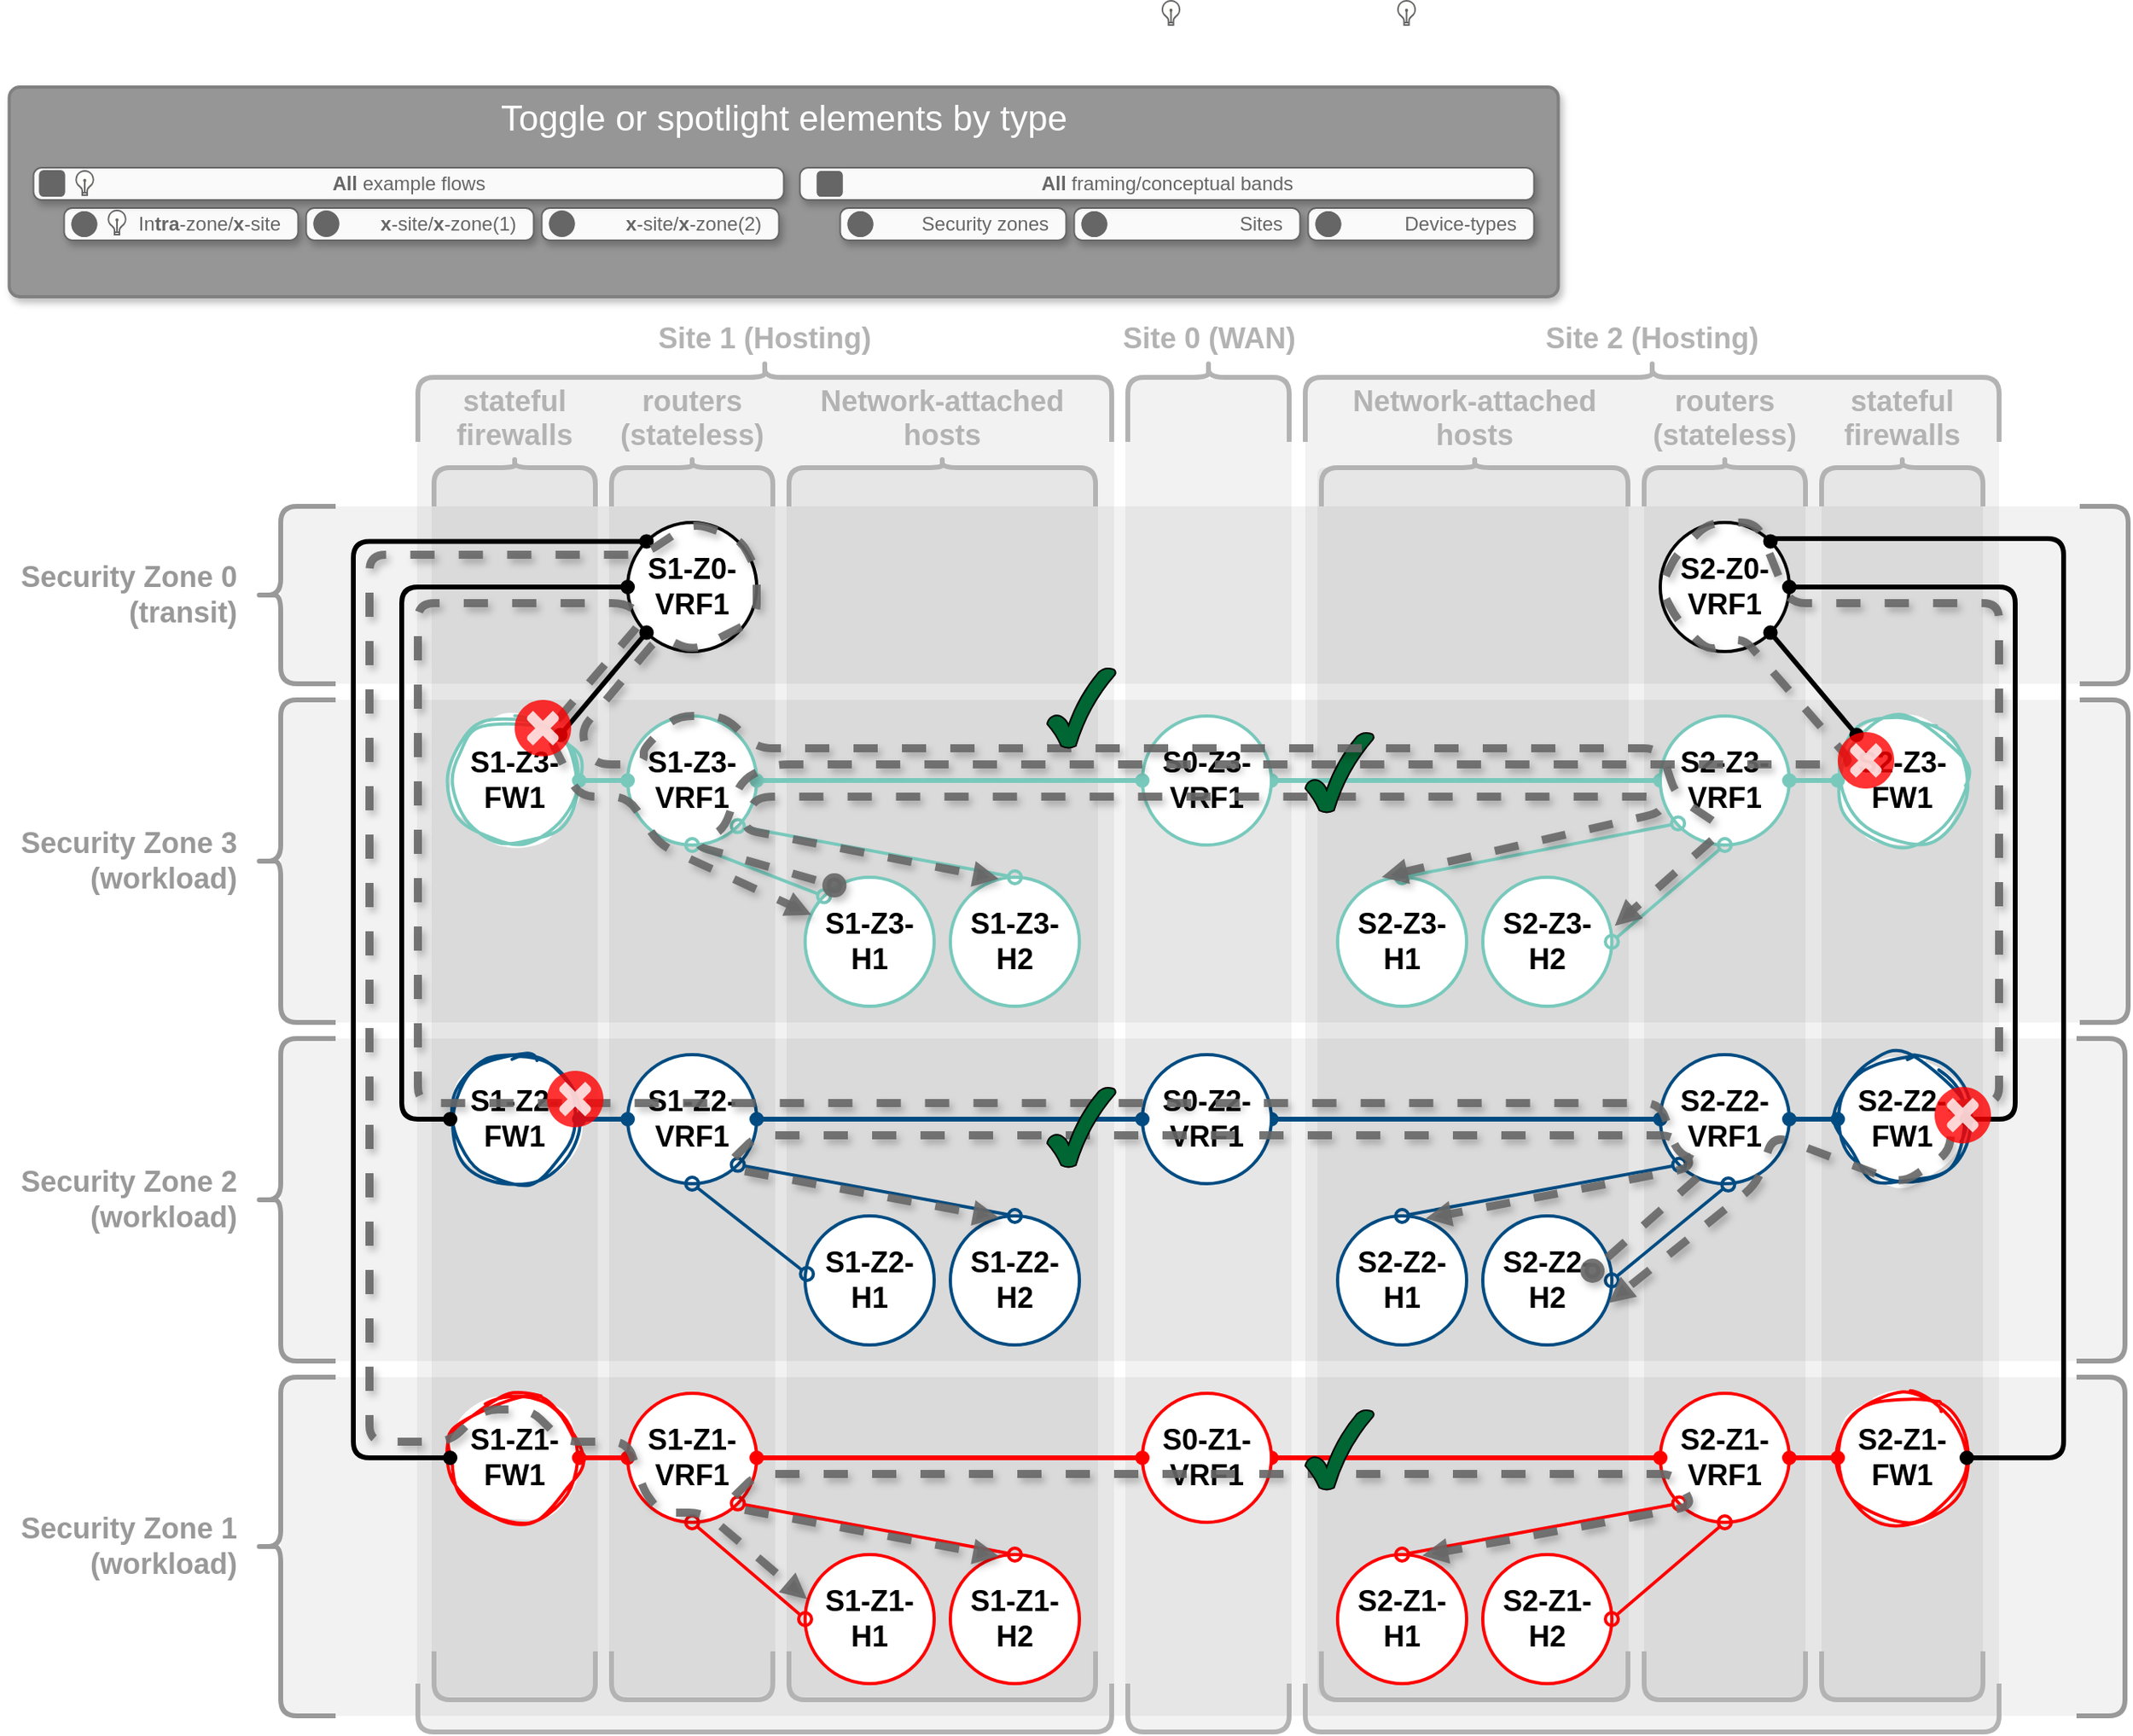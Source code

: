 <mxfile version="24.3.1" type="device">
  <diagram name="Page-1" id="6yeymBKhxuc0Mbmd6qp0">
    <mxGraphModel dx="1196" dy="2353" grid="1" gridSize="10" guides="1" tooltips="1" connect="1" arrows="1" fold="1" page="1" pageScale="1" pageWidth="850" pageHeight="1100" math="0" shadow="0">
      <root>
        <mxCell id="0" />
        <mxCell id="1" parent="0" />
        <object label="" tags="band band-devtype band-devtype-fw" id="dSsE4svFGT5zycd-9bUz-44">
          <mxCell style="rounded=1;whiteSpace=wrap;html=1;strokeColor=none;fillColor=#000000;arcSize=7;opacity=5;" parent="1" vertex="1">
            <mxGeometry x="1268.5" y="146" width="103" height="762" as="geometry" />
          </mxCell>
        </object>
        <object label="" tags="band band-devtype band-devtype-rtr" id="dSsE4svFGT5zycd-9bUz-45">
          <mxCell style="rounded=1;whiteSpace=wrap;html=1;strokeColor=none;fillColor=#000000;arcSize=11;opacity=5;" parent="1" vertex="1">
            <mxGeometry x="1378.5" y="146" width="103" height="762" as="geometry" />
          </mxCell>
        </object>
        <object label="" tags="band band-devtype band-devtype-hosts" id="dSsE4svFGT5zycd-9bUz-46">
          <mxCell style="rounded=1;whiteSpace=wrap;html=1;strokeColor=none;fillColor=#000000;arcSize=5;opacity=5;" parent="1" vertex="1">
            <mxGeometry x="1488.5" y="146" width="193" height="762" as="geometry" />
          </mxCell>
        </object>
        <object label="" tags="band band-devtype band-devtype-hosts" id="dSsE4svFGT5zycd-9bUz-47">
          <mxCell style="rounded=1;whiteSpace=wrap;html=1;strokeColor=none;fillColor=#000000;arcSize=2;opacity=5;" parent="1" vertex="1">
            <mxGeometry x="1817.5" y="146" width="193" height="762" as="geometry" />
          </mxCell>
        </object>
        <object label="" tags="band band-devtype band-devtype-rtr" id="dSsE4svFGT5zycd-9bUz-48">
          <mxCell style="rounded=1;whiteSpace=wrap;html=1;strokeColor=none;fillColor=#000000;arcSize=2;opacity=5;" parent="1" vertex="1">
            <mxGeometry x="2020" y="146" width="100" height="762" as="geometry" />
          </mxCell>
        </object>
        <object label="" tags="band band-devtype band-devtype-fw" id="dSsE4svFGT5zycd-9bUz-49">
          <mxCell style="rounded=1;whiteSpace=wrap;html=1;strokeColor=none;fillColor=#000000;arcSize=2;opacity=5;" parent="1" vertex="1">
            <mxGeometry x="2130" y="147" width="100" height="762" as="geometry" />
          </mxCell>
        </object>
        <object label="" tags="band site-band site-band2" id="dSsE4svFGT5zycd-9bUz-42">
          <mxCell style="rounded=1;whiteSpace=wrap;html=1;strokeColor=none;fillColor=#000000;arcSize=2;opacity=5;" parent="1" vertex="1">
            <mxGeometry x="1810" y="90" width="430" height="840" as="geometry" />
          </mxCell>
        </object>
        <object label="" tags="band site-band site-band1" id="dSsE4svFGT5zycd-9bUz-41">
          <mxCell style="rounded=1;whiteSpace=wrap;html=1;strokeColor=none;fillColor=#000000;arcSize=2;opacity=5;" parent="1" vertex="1">
            <mxGeometry x="1259.5" y="90" width="432" height="840" as="geometry" />
          </mxCell>
        </object>
        <object label="" tags="band site-band site-band0" id="dSsE4svFGT5zycd-9bUz-43">
          <mxCell style="rounded=1;whiteSpace=wrap;html=1;strokeColor=none;fillColor=#000000;arcSize=10;opacity=5;" parent="1" vertex="1">
            <mxGeometry x="1698.5" y="91" width="103" height="840" as="geometry" />
          </mxCell>
        </object>
        <object label="" tags="band band-sz band-sz1" id="dSsE4svFGT5zycd-9bUz-40">
          <mxCell style="rounded=1;whiteSpace=wrap;html=1;strokeColor=none;fillColor=#000000;arcSize=4;opacity=5;" parent="1" vertex="1">
            <mxGeometry x="1175" y="710" width="1145" height="210" as="geometry" />
          </mxCell>
        </object>
        <object label="" tags="band band-sz band-sz0" id="dSsE4svFGT5zycd-9bUz-37">
          <mxCell style="rounded=1;whiteSpace=wrap;html=1;strokeColor=none;fillColor=#000000;arcSize=8;opacity=5;" parent="1" vertex="1">
            <mxGeometry x="1175" y="170" width="1145" height="110" as="geometry" />
          </mxCell>
        </object>
        <object label="" tags="band band-sz band-sz3" id="dSsE4svFGT5zycd-9bUz-38">
          <mxCell style="rounded=1;whiteSpace=wrap;html=1;strokeColor=none;fillColor=#000000;arcSize=5;opacity=5;" parent="1" vertex="1">
            <mxGeometry x="1175" y="290" width="1145" height="200" as="geometry" />
          </mxCell>
        </object>
        <object label="" tags="band band-sz band-sz2" id="dSsE4svFGT5zycd-9bUz-39">
          <mxCell style="rounded=1;whiteSpace=wrap;html=1;strokeColor=none;fillColor=#000000;arcSize=5;opacity=5;" parent="1" vertex="1">
            <mxGeometry x="1175" y="500" width="1145" height="200" as="geometry" />
          </mxCell>
        </object>
        <mxCell id="Ux4JUTr80TsCuU6cvmH0-153" value="S2-Z2-H1" style="ellipse;whiteSpace=wrap;html=1;aspect=fixed;strokeWidth=2;strokeColor=#004C82;fontSize=18;fontStyle=1" parent="1" vertex="1">
          <mxGeometry x="1830" y="610" width="80" height="80" as="geometry" />
        </mxCell>
        <mxCell id="Ux4JUTr80TsCuU6cvmH0-154" value="S2-Z1-H2" style="ellipse;whiteSpace=wrap;html=1;aspect=fixed;strokeWidth=2;strokeColor=#FF0000;fontSize=18;fontStyle=1" parent="1" vertex="1">
          <mxGeometry x="1920" y="820" width="80" height="80" as="geometry" />
        </mxCell>
        <mxCell id="Ux4JUTr80TsCuU6cvmH0-155" value="S2-Z2-VRF1" style="ellipse;whiteSpace=wrap;html=1;aspect=fixed;strokeWidth=2;strokeColor=#004C82;fontSize=18;fontStyle=1" parent="1" vertex="1">
          <mxGeometry x="2030" y="510" width="80" height="80" as="geometry" />
        </mxCell>
        <mxCell id="Ux4JUTr80TsCuU6cvmH0-156" value="S2-Z1-VRF1" style="ellipse;whiteSpace=wrap;html=1;aspect=fixed;strokeWidth=2;strokeColor=#FF0000;fontSize=18;fontStyle=1" parent="1" vertex="1">
          <mxGeometry x="2030" y="720" width="80" height="80" as="geometry" />
        </mxCell>
        <mxCell id="Ux4JUTr80TsCuU6cvmH0-157" value="S2-Z2-FW1" style="ellipse;whiteSpace=wrap;html=1;aspect=fixed;strokeWidth=2;strokeColor=#004C82;fontSize=18;fontStyle=1;sketch=1;curveFitting=1;jiggle=2;" parent="1" vertex="1">
          <mxGeometry x="2140" y="510" width="80" height="80" as="geometry" />
        </mxCell>
        <mxCell id="Ux4JUTr80TsCuU6cvmH0-158" value="S2-Z1-FW1" style="ellipse;whiteSpace=wrap;html=1;aspect=fixed;strokeWidth=2;strokeColor=#FF0000;fontSize=18;fontStyle=1;sketch=1;curveFitting=1;jiggle=2;" parent="1" vertex="1">
          <mxGeometry x="2140" y="720" width="80" height="80" as="geometry" />
        </mxCell>
        <mxCell id="Ux4JUTr80TsCuU6cvmH0-159" value="S2-Z2-H2" style="ellipse;whiteSpace=wrap;html=1;aspect=fixed;strokeWidth=2;strokeColor=#004C82;fontSize=18;fontStyle=1" parent="1" vertex="1">
          <mxGeometry x="1920" y="610" width="80" height="80" as="geometry" />
        </mxCell>
        <mxCell id="Ux4JUTr80TsCuU6cvmH0-160" value="S2-Z1-H1" style="ellipse;whiteSpace=wrap;html=1;aspect=fixed;strokeWidth=2;strokeColor=#FF0000;fontSize=18;fontStyle=1" parent="1" vertex="1">
          <mxGeometry x="1830" y="820" width="80" height="80" as="geometry" />
        </mxCell>
        <mxCell id="Ux4JUTr80TsCuU6cvmH0-161" value="S2-Z0-VRF1" style="ellipse;whiteSpace=wrap;html=1;aspect=fixed;strokeWidth=2;strokeColor=#000000;fontSize=18;fontStyle=1" parent="1" vertex="1">
          <mxGeometry x="2030" y="180" width="80" height="80" as="geometry" />
        </mxCell>
        <object label="Site 2 (Hosting)" tags="band site-band site-band2" id="Ux4JUTr80TsCuU6cvmH0-162">
          <mxCell style="shape=curlyBracket;whiteSpace=wrap;html=1;rounded=1;labelPosition=center;verticalLabelPosition=top;align=center;verticalAlign=bottom;rotation=0;strokeWidth=3;strokeColor=#B3B3B3;size=0.2;direction=south;fontSize=18;fontColor=#B3B3B3;fontStyle=1" parent="1" vertex="1">
            <mxGeometry x="1810" y="80" width="430" height="50" as="geometry" />
          </mxCell>
        </object>
        <object label="" tags="band site-band site-band2" id="Ux4JUTr80TsCuU6cvmH0-163">
          <mxCell style="shape=curlyBracket;whiteSpace=wrap;html=1;rounded=1;labelPosition=left;verticalLabelPosition=middle;align=right;verticalAlign=middle;rotation=0;strokeWidth=3;strokeColor=#B3B3B3;direction=north;size=0;fontSize=18;fontStyle=1" parent="1" vertex="1">
            <mxGeometry x="1810" y="900" width="430" height="30" as="geometry" />
          </mxCell>
        </object>
        <mxCell id="Ux4JUTr80TsCuU6cvmH0-164" value="" style="endArrow=oval;startArrow=oval;html=1;strokeWidth=3;strokeColor=#004C82;startFill=1;endFill=1;fontSize=18;fontStyle=1" parent="1" source="Ux4JUTr80TsCuU6cvmH0-155" target="Ux4JUTr80TsCuU6cvmH0-157" edge="1">
          <mxGeometry width="50" height="50" relative="1" as="geometry">
            <mxPoint x="694.5" y="591" as="sourcePoint" />
            <mxPoint x="694.5" y="511" as="targetPoint" />
          </mxGeometry>
        </mxCell>
        <mxCell id="Ux4JUTr80TsCuU6cvmH0-165" value="" style="endArrow=oval;startArrow=oval;html=1;strokeWidth=2;strokeColor=#004C82;startFill=0;endFill=0;fontSize=18;fontStyle=1;endSize=8;startSize=8;exitX=1;exitY=0.5;exitDx=0;exitDy=0;entryX=0.527;entryY=1.007;entryDx=0;entryDy=0;entryPerimeter=0;" parent="1" source="Ux4JUTr80TsCuU6cvmH0-159" target="Ux4JUTr80TsCuU6cvmH0-155" edge="1">
          <mxGeometry width="50" height="50" relative="1" as="geometry">
            <mxPoint x="769.535" y="943.573" as="sourcePoint" />
            <mxPoint x="720.107" y="884.729" as="targetPoint" />
          </mxGeometry>
        </mxCell>
        <mxCell id="Ux4JUTr80TsCuU6cvmH0-166" value="" style="endArrow=oval;startArrow=oval;html=1;strokeWidth=2;strokeColor=#004C82;startFill=0;endFill=0;fontSize=18;fontStyle=1;endSize=8;startSize=8;exitX=0.5;exitY=0;exitDx=0;exitDy=0;entryX=0;entryY=1;entryDx=0;entryDy=0;" parent="1" source="Ux4JUTr80TsCuU6cvmH0-153" target="Ux4JUTr80TsCuU6cvmH0-155" edge="1">
          <mxGeometry width="50" height="50" relative="1" as="geometry">
            <mxPoint x="620.228" y="943.372" as="sourcePoint" />
            <mxPoint x="669.072" y="884.877" as="targetPoint" />
          </mxGeometry>
        </mxCell>
        <mxCell id="Ux4JUTr80TsCuU6cvmH0-167" value="" style="endArrow=oval;startArrow=oval;html=1;strokeWidth=3;strokeColor=#FF0000;startFill=1;endFill=1;fontSize=18;fontStyle=1" parent="1" source="Ux4JUTr80TsCuU6cvmH0-156" target="Ux4JUTr80TsCuU6cvmH0-158" edge="1">
          <mxGeometry width="50" height="50" relative="1" as="geometry">
            <mxPoint x="1398.5" y="669" as="sourcePoint" />
            <mxPoint x="1398.5" y="589" as="targetPoint" />
          </mxGeometry>
        </mxCell>
        <mxCell id="Ux4JUTr80TsCuU6cvmH0-168" value="" style="endArrow=oval;startArrow=oval;html=1;strokeWidth=2;strokeColor=#FF0000;startFill=0;endFill=0;fontSize=18;fontStyle=1;endSize=8;startSize=8;exitX=1;exitY=0.5;exitDx=0;exitDy=0;entryX=0.5;entryY=1;entryDx=0;entryDy=0;" parent="1" source="Ux4JUTr80TsCuU6cvmH0-154" target="Ux4JUTr80TsCuU6cvmH0-156" edge="1">
          <mxGeometry width="50" height="50" relative="1" as="geometry">
            <mxPoint x="1473.535" y="798.573" as="sourcePoint" />
            <mxPoint x="1424.107" y="739.729" as="targetPoint" />
          </mxGeometry>
        </mxCell>
        <mxCell id="Ux4JUTr80TsCuU6cvmH0-169" value="" style="endArrow=oval;startArrow=oval;html=1;strokeWidth=2;strokeColor=#FF0000;startFill=0;endFill=0;fontSize=18;fontStyle=1;endSize=8;startSize=8;exitX=0.5;exitY=0;exitDx=0;exitDy=0;entryX=0;entryY=1;entryDx=0;entryDy=0;" parent="1" source="Ux4JUTr80TsCuU6cvmH0-160" target="Ux4JUTr80TsCuU6cvmH0-156" edge="1">
          <mxGeometry width="50" height="50" relative="1" as="geometry">
            <mxPoint x="1324.228" y="798.372" as="sourcePoint" />
            <mxPoint x="1373.072" y="739.877" as="targetPoint" />
          </mxGeometry>
        </mxCell>
        <mxCell id="Ux4JUTr80TsCuU6cvmH0-172" value="" style="endArrow=oval;startArrow=oval;html=1;strokeWidth=3;strokeColor=#FF0000;startFill=1;endFill=1;fontSize=18;fontStyle=1;entryX=0;entryY=0.5;entryDx=0;entryDy=0;exitX=1;exitY=0.5;exitDx=0;exitDy=0;" parent="1" source="Ux4JUTr80TsCuU6cvmH0-175" target="Ux4JUTr80TsCuU6cvmH0-156" edge="1">
          <mxGeometry width="50" height="50" relative="1" as="geometry">
            <mxPoint x="1989.0" y="269" as="sourcePoint" />
            <mxPoint x="1733.75" y="159" as="targetPoint" />
          </mxGeometry>
        </mxCell>
        <mxCell id="Ux4JUTr80TsCuU6cvmH0-173" value="" style="endArrow=oval;startArrow=oval;html=1;strokeWidth=3;strokeColor=#004C82;startFill=1;endFill=1;fontSize=18;fontStyle=1;edgeStyle=orthogonalEdgeStyle;exitX=1;exitY=0.5;exitDx=0;exitDy=0;entryX=0;entryY=0.5;entryDx=0;entryDy=0;" parent="1" source="Ux4JUTr80TsCuU6cvmH0-174" target="Ux4JUTr80TsCuU6cvmH0-155" edge="1">
          <mxGeometry width="50" height="50" relative="1" as="geometry">
            <mxPoint x="1970.0" y="854" as="sourcePoint" />
            <mxPoint x="2059.5" y="623" as="targetPoint" />
          </mxGeometry>
        </mxCell>
        <mxCell id="Ux4JUTr80TsCuU6cvmH0-174" value="S0-Z2-VRF1" style="ellipse;whiteSpace=wrap;html=1;aspect=fixed;strokeWidth=2;strokeColor=#004C82;fontSize=18;fontStyle=1" parent="1" vertex="1">
          <mxGeometry x="1709" y="510" width="80" height="80" as="geometry" />
        </mxCell>
        <mxCell id="Ux4JUTr80TsCuU6cvmH0-175" value="S0-Z1-VRF1" style="ellipse;whiteSpace=wrap;html=1;aspect=fixed;strokeWidth=2;strokeColor=#FF0000;fontSize=18;fontStyle=1" parent="1" vertex="1">
          <mxGeometry x="1709" y="720" width="80" height="80" as="geometry" />
        </mxCell>
        <mxCell id="Ux4JUTr80TsCuU6cvmH0-184" value="" style="endArrow=oval;startArrow=oval;html=1;strokeWidth=3;strokeColor=#78C9BC;startFill=1;endFill=1;fontSize=18;fontStyle=1;entryX=0;entryY=0.5;entryDx=0;entryDy=0;edgeStyle=orthogonalEdgeStyle;exitX=1;exitY=0.5;exitDx=0;exitDy=0;" parent="1" source="Ux4JUTr80TsCuU6cvmH0-185" target="dSsE4svFGT5zycd-9bUz-6" edge="1">
          <mxGeometry width="50" height="50" relative="1" as="geometry">
            <mxPoint x="2080.27" y="874" as="sourcePoint" />
            <mxPoint x="2470.001" y="329.341" as="targetPoint" />
          </mxGeometry>
        </mxCell>
        <mxCell id="Ux4JUTr80TsCuU6cvmH0-185" value="S0-Z3-VRF1" style="ellipse;whiteSpace=wrap;html=1;aspect=fixed;strokeWidth=2;strokeColor=#78C9BC;fontSize=18;fontStyle=1" parent="1" vertex="1">
          <mxGeometry x="1709" y="300" width="80" height="80" as="geometry" />
        </mxCell>
        <mxCell id="Ux4JUTr80TsCuU6cvmH0-186" value="S1-Z2-H1" style="ellipse;whiteSpace=wrap;html=1;aspect=fixed;strokeWidth=2;strokeColor=#004C82;fontSize=18;fontStyle=1" parent="1" vertex="1">
          <mxGeometry x="1500" y="610" width="80" height="80" as="geometry" />
        </mxCell>
        <mxCell id="Ux4JUTr80TsCuU6cvmH0-187" value="S1-Z1-H2" style="ellipse;whiteSpace=wrap;html=1;aspect=fixed;strokeWidth=2;strokeColor=#FF0000;fontSize=18;fontStyle=1" parent="1" vertex="1">
          <mxGeometry x="1590" y="820" width="80" height="80" as="geometry" />
        </mxCell>
        <mxCell id="Ux4JUTr80TsCuU6cvmH0-188" value="S1-Z2-VRF1" style="ellipse;whiteSpace=wrap;html=1;aspect=fixed;strokeWidth=2;strokeColor=#004C82;fontSize=18;fontStyle=1" parent="1" vertex="1">
          <mxGeometry x="1390" y="510" width="80" height="80" as="geometry" />
        </mxCell>
        <mxCell id="Ux4JUTr80TsCuU6cvmH0-189" value="S1-Z1-VRF1" style="ellipse;whiteSpace=wrap;html=1;aspect=fixed;strokeWidth=2;strokeColor=#FF0000;fontSize=18;fontStyle=1" parent="1" vertex="1">
          <mxGeometry x="1390" y="720" width="80" height="80" as="geometry" />
        </mxCell>
        <mxCell id="Ux4JUTr80TsCuU6cvmH0-190" value="S1-Z2-FW1" style="ellipse;whiteSpace=wrap;html=1;aspect=fixed;strokeWidth=2;strokeColor=#004C82;fontSize=18;fontStyle=1;sketch=1;curveFitting=1;jiggle=2;" parent="1" vertex="1">
          <mxGeometry x="1280" y="510" width="80" height="80" as="geometry" />
        </mxCell>
        <mxCell id="Ux4JUTr80TsCuU6cvmH0-191" value="S1-Z1-FW1" style="ellipse;whiteSpace=wrap;html=1;aspect=fixed;strokeWidth=2;strokeColor=#FF0000;fontSize=18;fontStyle=1;sketch=1;curveFitting=1;jiggle=2;shadow=0;perimeterSpacing=0;" parent="1" vertex="1">
          <mxGeometry x="1280" y="720" width="80" height="80" as="geometry" />
        </mxCell>
        <mxCell id="Ux4JUTr80TsCuU6cvmH0-192" value="S1-Z2-H2" style="ellipse;whiteSpace=wrap;html=1;aspect=fixed;strokeWidth=2;strokeColor=#004C82;fontSize=18;fontStyle=1" parent="1" vertex="1">
          <mxGeometry x="1590" y="610" width="80" height="80" as="geometry" />
        </mxCell>
        <mxCell id="Ux4JUTr80TsCuU6cvmH0-193" value="S1-Z1-H1" style="ellipse;whiteSpace=wrap;html=1;aspect=fixed;strokeWidth=2;strokeColor=#FF0000;fontSize=18;fontStyle=1" parent="1" vertex="1">
          <mxGeometry x="1500" y="820" width="80" height="80" as="geometry" />
        </mxCell>
        <mxCell id="Ux4JUTr80TsCuU6cvmH0-194" value="S1-Z0-VRF1" style="ellipse;whiteSpace=wrap;html=1;aspect=fixed;strokeWidth=2;strokeColor=#000000;fontSize=18;fontStyle=1" parent="1" vertex="1">
          <mxGeometry x="1390" y="180" width="80" height="80" as="geometry" />
        </mxCell>
        <object label="Site 1 (Hosting)" tags="band site-band site-band1" id="Ux4JUTr80TsCuU6cvmH0-195">
          <mxCell style="shape=curlyBracket;whiteSpace=wrap;html=1;rounded=1;labelPosition=center;verticalLabelPosition=top;align=center;verticalAlign=bottom;rotation=0;strokeWidth=3;strokeColor=#B3B3B3;size=0.2;direction=south;fontSize=18;fontColor=#B3B3B3;fontStyle=1" parent="1" vertex="1">
            <mxGeometry x="1260" y="80" width="430" height="50" as="geometry" />
          </mxCell>
        </object>
        <object label="" tags="band site-band site-band1" id="Ux4JUTr80TsCuU6cvmH0-196">
          <mxCell style="shape=curlyBracket;whiteSpace=wrap;html=1;rounded=1;labelPosition=left;verticalLabelPosition=middle;align=right;verticalAlign=middle;rotation=0;strokeWidth=3;strokeColor=#B3B3B3;direction=north;size=0;fontSize=18;fontStyle=1" parent="1" vertex="1">
            <mxGeometry x="1260" y="900" width="430" height="30" as="geometry" />
          </mxCell>
        </object>
        <mxCell id="Ux4JUTr80TsCuU6cvmH0-197" value="" style="endArrow=oval;startArrow=oval;html=1;strokeWidth=3;strokeColor=#004C82;startFill=1;endFill=1;fontSize=18;fontStyle=1;exitX=0;exitY=0.5;exitDx=0;exitDy=0;" parent="1" source="Ux4JUTr80TsCuU6cvmH0-188" target="Ux4JUTr80TsCuU6cvmH0-190" edge="1">
          <mxGeometry width="50" height="50" relative="1" as="geometry">
            <mxPoint x="1709" y="570" as="sourcePoint" />
            <mxPoint x="382.5" y="539" as="targetPoint" />
          </mxGeometry>
        </mxCell>
        <mxCell id="Ux4JUTr80TsCuU6cvmH0-198" value="" style="endArrow=oval;startArrow=oval;html=1;strokeWidth=2;strokeColor=#004C82;startFill=0;endFill=0;fontSize=18;fontStyle=1;endSize=8;startSize=8;exitX=0.5;exitY=0;exitDx=0;exitDy=0;entryX=1;entryY=1;entryDx=0;entryDy=0;" parent="1" source="Ux4JUTr80TsCuU6cvmH0-192" target="Ux4JUTr80TsCuU6cvmH0-188" edge="1">
          <mxGeometry width="50" height="50" relative="1" as="geometry">
            <mxPoint x="457.535" y="971.573" as="sourcePoint" />
            <mxPoint x="408.107" y="912.729" as="targetPoint" />
          </mxGeometry>
        </mxCell>
        <mxCell id="Ux4JUTr80TsCuU6cvmH0-199" value="" style="endArrow=oval;startArrow=oval;html=1;strokeWidth=2;strokeColor=#004C82;startFill=0;endFill=0;fontSize=18;fontStyle=1;endSize=8;startSize=8;entryX=0.5;entryY=1;entryDx=0;entryDy=0;exitX=0.014;exitY=0.45;exitDx=0;exitDy=0;exitPerimeter=0;" parent="1" source="Ux4JUTr80TsCuU6cvmH0-186" target="Ux4JUTr80TsCuU6cvmH0-188" edge="1">
          <mxGeometry width="50" height="50" relative="1" as="geometry">
            <mxPoint x="308.228" y="971.372" as="sourcePoint" />
            <mxPoint x="357.072" y="912.877" as="targetPoint" />
          </mxGeometry>
        </mxCell>
        <mxCell id="Ux4JUTr80TsCuU6cvmH0-200" value="" style="endArrow=oval;startArrow=oval;html=1;strokeWidth=3;strokeColor=#FF0000;startFill=1;endFill=1;fontSize=18;fontStyle=1" parent="1" source="Ux4JUTr80TsCuU6cvmH0-189" target="Ux4JUTr80TsCuU6cvmH0-191" edge="1">
          <mxGeometry width="50" height="50" relative="1" as="geometry">
            <mxPoint x="1197.5" y="678" as="sourcePoint" />
            <mxPoint x="1197.5" y="598" as="targetPoint" />
          </mxGeometry>
        </mxCell>
        <mxCell id="Ux4JUTr80TsCuU6cvmH0-201" value="" style="endArrow=oval;startArrow=oval;html=1;strokeWidth=2;strokeColor=#FF0000;startFill=0;endFill=0;fontSize=18;fontStyle=1;endSize=8;startSize=8;exitX=0.5;exitY=0;exitDx=0;exitDy=0;entryX=1;entryY=1;entryDx=0;entryDy=0;" parent="1" source="Ux4JUTr80TsCuU6cvmH0-187" target="Ux4JUTr80TsCuU6cvmH0-189" edge="1">
          <mxGeometry width="50" height="50" relative="1" as="geometry">
            <mxPoint x="1272.535" y="807.573" as="sourcePoint" />
            <mxPoint x="1223.107" y="748.729" as="targetPoint" />
          </mxGeometry>
        </mxCell>
        <mxCell id="Ux4JUTr80TsCuU6cvmH0-202" value="" style="endArrow=oval;startArrow=oval;html=1;strokeWidth=2;strokeColor=#FF0000;startFill=0;endFill=0;fontSize=18;fontStyle=1;endSize=8;startSize=8;entryX=0.5;entryY=1;entryDx=0;entryDy=0;exitX=0;exitY=0.5;exitDx=0;exitDy=0;" parent="1" source="Ux4JUTr80TsCuU6cvmH0-193" target="Ux4JUTr80TsCuU6cvmH0-189" edge="1">
          <mxGeometry width="50" height="50" relative="1" as="geometry">
            <mxPoint x="1123.228" y="807.372" as="sourcePoint" />
            <mxPoint x="1172.072" y="748.877" as="targetPoint" />
          </mxGeometry>
        </mxCell>
        <mxCell id="Ux4JUTr80TsCuU6cvmH0-203" value="" style="endArrow=oval;startArrow=oval;html=1;strokeColor=#000000;strokeWidth=3;startFill=1;endFill=1;fontSize=18;fontStyle=1;exitX=0;exitY=0;exitDx=0;exitDy=0;entryX=0;entryY=0.5;entryDx=0;entryDy=0;rounded=1;edgeStyle=orthogonalEdgeStyle;" parent="1" source="Ux4JUTr80TsCuU6cvmH0-194" target="Ux4JUTr80TsCuU6cvmH0-191" edge="1">
          <mxGeometry width="50" height="50" relative="1" as="geometry">
            <mxPoint x="1507.5" y="88" as="sourcePoint" />
            <mxPoint x="900" y="88" as="targetPoint" />
            <Array as="points">
              <mxPoint x="1220" y="192" />
              <mxPoint x="1220" y="760" />
            </Array>
          </mxGeometry>
        </mxCell>
        <mxCell id="Ux4JUTr80TsCuU6cvmH0-204" value="" style="endArrow=oval;startArrow=oval;html=1;strokeColor=#000000;strokeWidth=3;startFill=1;endFill=1;fontSize=18;fontStyle=1;exitX=0;exitY=0.5;exitDx=0;exitDy=0;entryX=0;entryY=0.5;entryDx=0;entryDy=0;rounded=1;edgeStyle=orthogonalEdgeStyle;" parent="1" source="Ux4JUTr80TsCuU6cvmH0-194" target="Ux4JUTr80TsCuU6cvmH0-190" edge="1">
          <mxGeometry width="50" height="50" relative="1" as="geometry">
            <mxPoint x="1514.343" y="152.374" as="sourcePoint" />
            <mxPoint x="1401.715" y="227.711" as="targetPoint" />
            <Array as="points">
              <mxPoint x="1250" y="220" />
              <mxPoint x="1250" y="550" />
            </Array>
          </mxGeometry>
        </mxCell>
        <mxCell id="Ux4JUTr80TsCuU6cvmH0-205" value="" style="endArrow=oval;startArrow=oval;html=1;strokeWidth=3;strokeColor=#FF0000;startFill=1;endFill=1;fontSize=18;fontStyle=1;entryX=1;entryY=0.5;entryDx=0;entryDy=0;exitX=0;exitY=0.5;exitDx=0;exitDy=0;" parent="1" source="Ux4JUTr80TsCuU6cvmH0-175" target="Ux4JUTr80TsCuU6cvmH0-189" edge="1">
          <mxGeometry width="50" height="50" relative="1" as="geometry">
            <mxPoint x="1277.0" y="560" as="sourcePoint" />
            <mxPoint x="1022.75" y="159" as="targetPoint" />
          </mxGeometry>
        </mxCell>
        <mxCell id="Ux4JUTr80TsCuU6cvmH0-206" value="" style="endArrow=oval;startArrow=oval;html=1;strokeWidth=3;strokeColor=#004C82;startFill=1;endFill=1;fontSize=18;fontStyle=1;edgeStyle=orthogonalEdgeStyle;exitX=0;exitY=0.5;exitDx=0;exitDy=0;entryX=1;entryY=0.5;entryDx=0;entryDy=0;" parent="1" source="Ux4JUTr80TsCuU6cvmH0-174" target="Ux4JUTr80TsCuU6cvmH0-188" edge="1">
          <mxGeometry width="50" height="50" relative="1" as="geometry">
            <mxPoint x="1189" y="689" as="sourcePoint" />
            <mxPoint x="1348.5" y="623" as="targetPoint" />
          </mxGeometry>
        </mxCell>
        <mxCell id="Ux4JUTr80TsCuU6cvmH0-207" value="S1-Z3-H1" style="ellipse;whiteSpace=wrap;html=1;aspect=fixed;strokeWidth=2;strokeColor=#78C9BC;fontSize=18;fontStyle=1" parent="1" vertex="1">
          <mxGeometry x="1500" y="400" width="80" height="80" as="geometry" />
        </mxCell>
        <mxCell id="Ux4JUTr80TsCuU6cvmH0-208" value="S1-Z3-VRF1" style="ellipse;whiteSpace=wrap;html=1;aspect=fixed;strokeWidth=2;strokeColor=#78C9BC;fontSize=18;fontStyle=1" parent="1" vertex="1">
          <mxGeometry x="1390" y="300" width="80" height="80" as="geometry" />
        </mxCell>
        <mxCell id="Ux4JUTr80TsCuU6cvmH0-209" value="S1-Z3-FW1" style="ellipse;whiteSpace=wrap;html=1;aspect=fixed;strokeWidth=2;strokeColor=#78C9BC;fontSize=18;fontStyle=1;sketch=1;curveFitting=1;jiggle=2;" parent="1" vertex="1">
          <mxGeometry x="1280" y="300" width="80" height="80" as="geometry" />
        </mxCell>
        <mxCell id="Ux4JUTr80TsCuU6cvmH0-210" value="S1-Z3-H2" style="ellipse;whiteSpace=wrap;html=1;aspect=fixed;strokeWidth=2;strokeColor=#78C9BC;fontSize=18;fontStyle=1" parent="1" vertex="1">
          <mxGeometry x="1590" y="400" width="80" height="80" as="geometry" />
        </mxCell>
        <mxCell id="Ux4JUTr80TsCuU6cvmH0-211" value="" style="endArrow=oval;startArrow=oval;html=1;strokeWidth=3;strokeColor=#78C9BC;startFill=1;endFill=1;fontSize=18;fontStyle=1" parent="1" source="Ux4JUTr80TsCuU6cvmH0-208" target="Ux4JUTr80TsCuU6cvmH0-209" edge="1">
          <mxGeometry width="50" height="50" relative="1" as="geometry">
            <mxPoint x="-16.5" y="410" as="sourcePoint" />
            <mxPoint x="-16.5" y="330" as="targetPoint" />
          </mxGeometry>
        </mxCell>
        <mxCell id="Ux4JUTr80TsCuU6cvmH0-212" value="" style="endArrow=oval;startArrow=oval;html=1;strokeWidth=2;strokeColor=#78C9BC;startFill=0;endFill=0;fontSize=18;fontStyle=1;endSize=8;startSize=8;exitX=0.5;exitY=0;exitDx=0;exitDy=0;entryX=1;entryY=1;entryDx=0;entryDy=0;" parent="1" source="Ux4JUTr80TsCuU6cvmH0-210" target="Ux4JUTr80TsCuU6cvmH0-208" edge="1">
          <mxGeometry width="50" height="50" relative="1" as="geometry">
            <mxPoint x="58.535" y="762.573" as="sourcePoint" />
            <mxPoint x="9.107" y="703.729" as="targetPoint" />
          </mxGeometry>
        </mxCell>
        <mxCell id="Ux4JUTr80TsCuU6cvmH0-213" value="" style="endArrow=oval;startArrow=oval;html=1;strokeWidth=2;strokeColor=#78C9BC;startFill=0;endFill=0;fontSize=18;fontStyle=1;endSize=8;startSize=8;exitX=0;exitY=0;exitDx=0;exitDy=0;entryX=0.5;entryY=1;entryDx=0;entryDy=0;" parent="1" source="Ux4JUTr80TsCuU6cvmH0-207" target="Ux4JUTr80TsCuU6cvmH0-208" edge="1">
          <mxGeometry width="50" height="50" relative="1" as="geometry">
            <mxPoint x="-90.772" y="762.372" as="sourcePoint" />
            <mxPoint x="-41.928" y="703.877" as="targetPoint" />
          </mxGeometry>
        </mxCell>
        <mxCell id="Ux4JUTr80TsCuU6cvmH0-214" value="" style="endArrow=oval;startArrow=oval;html=1;strokeColor=#000000;strokeWidth=3;startFill=1;endFill=1;fontSize=18;fontStyle=1;entryX=1;entryY=0;entryDx=0;entryDy=0;exitX=0;exitY=1;exitDx=0;exitDy=0;rounded=1;" parent="1" source="Ux4JUTr80TsCuU6cvmH0-194" target="Ux4JUTr80TsCuU6cvmH0-209" edge="1">
          <mxGeometry width="50" height="50" relative="1" as="geometry">
            <mxPoint x="1568" y="150" as="sourcePoint" />
            <mxPoint x="1568" y="279" as="targetPoint" />
          </mxGeometry>
        </mxCell>
        <mxCell id="Ux4JUTr80TsCuU6cvmH0-215" value="" style="endArrow=oval;startArrow=oval;html=1;strokeWidth=3;strokeColor=#78C9BC;startFill=1;endFill=1;fontSize=18;fontStyle=1;entryX=1;entryY=0.5;entryDx=0;entryDy=0;edgeStyle=orthogonalEdgeStyle;exitX=0;exitY=0.5;exitDx=0;exitDy=0;" parent="1" source="Ux4JUTr80TsCuU6cvmH0-185" target="Ux4JUTr80TsCuU6cvmH0-208" edge="1">
          <mxGeometry width="50" height="50" relative="1" as="geometry">
            <mxPoint x="1109" y="759" as="sourcePoint" />
            <mxPoint x="1759.001" y="329.341" as="targetPoint" />
          </mxGeometry>
        </mxCell>
        <object label="" tags="band site-band site-band0" id="Ux4JUTr80TsCuU6cvmH0-216">
          <mxCell style="shape=curlyBracket;whiteSpace=wrap;html=1;rounded=1;labelPosition=left;verticalLabelPosition=middle;align=right;verticalAlign=middle;rotation=0;strokeWidth=3;strokeColor=#B3B3B3;direction=north;size=0;fontSize=18;fontStyle=1" parent="1" vertex="1">
            <mxGeometry x="1700" y="900" width="100" height="30" as="geometry" />
          </mxCell>
        </object>
        <object label="Site 0 (WAN)" tags="band site-band site-band0" id="Ux4JUTr80TsCuU6cvmH0-217">
          <mxCell style="shape=curlyBracket;html=1;rounded=1;labelPosition=center;verticalLabelPosition=top;align=center;verticalAlign=bottom;rotation=0;strokeWidth=3;strokeColor=#B3B3B3;size=0.2;direction=south;fontSize=18;fontColor=#B3B3B3;fontStyle=1" parent="1" vertex="1">
            <mxGeometry x="1700" y="80" width="100" height="50" as="geometry" />
          </mxCell>
        </object>
        <object label="Security Zone 1&lt;div&gt;(workload)&lt;/div&gt;" tags="band band-sz band-sz1" id="Ux4JUTr80TsCuU6cvmH0-218">
          <mxCell style="shape=curlyBracket;html=1;rounded=1;labelPosition=center;verticalLabelPosition=middle;align=right;verticalAlign=middle;rotation=0;strokeWidth=3;strokeColor=#999999;size=0.32;direction=east;fontSize=18;fontColor=#999999;fontStyle=1;horizontal=1;spacingRight=60;spacingLeft=-65;" parent="1" vertex="1">
            <mxGeometry x="1159" y="710" width="50" height="210" as="geometry" />
          </mxCell>
        </object>
        <object label="" tags="band band-sz band-sz1" id="Ux4JUTr80TsCuU6cvmH0-219">
          <mxCell style="shape=curlyBracket;whiteSpace=wrap;html=1;rounded=1;labelPosition=left;verticalLabelPosition=middle;align=right;verticalAlign=middle;rotation=0;strokeWidth=3;strokeColor=#999999;direction=west;size=0;fontSize=18;fontStyle=1" parent="1" vertex="1">
            <mxGeometry x="2288" y="710" width="30" height="210" as="geometry" />
          </mxCell>
        </object>
        <object label="Security Zone 2&lt;div&gt;(workload)&lt;/div&gt;" tags="band band-sz band-sz2" id="Ux4JUTr80TsCuU6cvmH0-220">
          <mxCell style="shape=curlyBracket;html=1;rounded=1;labelPosition=center;verticalLabelPosition=middle;align=right;verticalAlign=middle;rotation=0;strokeWidth=3;strokeColor=#999999;size=0.32;direction=east;fontSize=18;fontColor=#999999;fontStyle=1;horizontal=1;spacingRight=60;spacingLeft=-65;" parent="1" vertex="1">
            <mxGeometry x="1159" y="500" width="50" height="200" as="geometry" />
          </mxCell>
        </object>
        <object label="" tags="band band-sz band-sz2" id="Ux4JUTr80TsCuU6cvmH0-221">
          <mxCell style="shape=curlyBracket;whiteSpace=wrap;html=1;rounded=1;labelPosition=left;verticalLabelPosition=middle;align=right;verticalAlign=middle;rotation=0;strokeWidth=3;strokeColor=#999999;direction=west;size=0;fontSize=18;fontStyle=1" parent="1" vertex="1">
            <mxGeometry x="2288" y="500" width="30" height="200" as="geometry" />
          </mxCell>
        </object>
        <object label="&amp;nbsp;Security Zone 3&lt;div&gt;(workload)&lt;/div&gt;" tags="band band-sz band-sz3" id="Ux4JUTr80TsCuU6cvmH0-222">
          <mxCell style="shape=curlyBracket;html=1;rounded=1;labelPosition=center;verticalLabelPosition=middle;align=right;verticalAlign=middle;rotation=0;strokeWidth=3;strokeColor=#999999;size=0.32;direction=east;fontSize=18;fontColor=#999999;fontStyle=1;horizontal=1;spacingRight=60;spacingLeft=-85;" parent="1" vertex="1">
            <mxGeometry x="1159" y="290" width="50" height="200" as="geometry" />
          </mxCell>
        </object>
        <object label="" tags="band band-sz band-sz3" id="Ux4JUTr80TsCuU6cvmH0-223">
          <mxCell style="shape=curlyBracket;whiteSpace=wrap;html=1;rounded=1;labelPosition=left;verticalLabelPosition=middle;align=right;verticalAlign=middle;rotation=0;strokeWidth=3;strokeColor=#999999;direction=west;size=0;fontSize=18;fontStyle=1" parent="1" vertex="1">
            <mxGeometry x="2290" y="290" width="30" height="200" as="geometry" />
          </mxCell>
        </object>
        <object label="Security Zone 0&lt;div&gt;(transit)&lt;/div&gt;" tags="band band-sz band-sz0" id="Ux4JUTr80TsCuU6cvmH0-224">
          <mxCell style="shape=curlyBracket;html=1;rounded=1;labelPosition=center;verticalLabelPosition=middle;align=right;verticalAlign=middle;rotation=0;strokeWidth=3;strokeColor=#999999;size=0.32;direction=east;fontSize=18;fontColor=#999999;fontStyle=1;horizontal=1;spacingRight=60;spacingLeft=-65;" parent="1" vertex="1">
            <mxGeometry x="1159" y="170" width="50" height="110" as="geometry" />
          </mxCell>
        </object>
        <object label="" tags="band band-sz band-sz0" id="Ux4JUTr80TsCuU6cvmH0-225">
          <mxCell style="shape=curlyBracket;whiteSpace=wrap;html=1;rounded=1;labelPosition=left;verticalLabelPosition=middle;align=right;verticalAlign=middle;rotation=0;strokeWidth=3;strokeColor=#999999;direction=west;size=0;fontSize=18;fontStyle=1;fontColor=#666666;" parent="1" vertex="1">
            <mxGeometry x="2290" y="170" width="30" height="110" as="geometry" />
          </mxCell>
        </object>
        <object label="" tags="flow intersite-intrazone-flow" id="Ux4JUTr80TsCuU6cvmH0-231">
          <mxCell style="endArrow=block;startArrow=block;html=1;strokeWidth=5;strokeColor=#666666;startFill=1;endFill=1;fontSize=18;fontStyle=1;fontColor=#666666;flowAnimation=1;backgroundOutline=0;flowAnimationDuration=750;flowAnimationDirection=alternate;fixDash=0;flowAnimationTimingFunction=ease;endSize=3;startSize=3;dashed=1;rounded=1;curved=0;shadow=1;opacity=90;entryX=0.657;entryY=0.008;entryDx=0;entryDy=0;entryPerimeter=0;" parent="1" target="Ux4JUTr80TsCuU6cvmH0-160" edge="1">
            <mxGeometry width="50" height="50" relative="1" as="geometry">
              <mxPoint x="1620" y="821" as="sourcePoint" />
              <mxPoint x="1920" y="820" as="targetPoint" />
              <Array as="points">
                <mxPoint x="1450" y="790" />
                <mxPoint x="1470" y="770" />
                <mxPoint x="2040" y="770" />
                <mxPoint x="2050" y="790" />
              </Array>
            </mxGeometry>
          </mxCell>
        </object>
        <mxCell id="dSsE4svFGT5zycd-9bUz-5" value="S2-Z3-H1" style="ellipse;whiteSpace=wrap;html=1;aspect=fixed;strokeWidth=2;strokeColor=#78C9BC;fontSize=18;fontStyle=1" parent="1" vertex="1">
          <mxGeometry x="1830" y="400" width="80" height="80" as="geometry" />
        </mxCell>
        <mxCell id="dSsE4svFGT5zycd-9bUz-6" value="S2-Z3-VRF1" style="ellipse;whiteSpace=wrap;html=1;aspect=fixed;strokeWidth=2;strokeColor=#78C9BC;fontSize=18;fontStyle=1" parent="1" vertex="1">
          <mxGeometry x="2030" y="300" width="80" height="80" as="geometry" />
        </mxCell>
        <mxCell id="dSsE4svFGT5zycd-9bUz-7" value="S2-Z3-FW1" style="ellipse;whiteSpace=wrap;html=1;aspect=fixed;strokeWidth=2;strokeColor=#78C9BC;fontSize=18;fontStyle=1;sketch=1;curveFitting=1;jiggle=2;" parent="1" vertex="1">
          <mxGeometry x="2140" y="300" width="80" height="80" as="geometry" />
        </mxCell>
        <mxCell id="dSsE4svFGT5zycd-9bUz-8" value="S2-Z3-H2" style="ellipse;whiteSpace=wrap;html=1;aspect=fixed;strokeWidth=2;strokeColor=#78C9BC;fontSize=18;fontStyle=1" parent="1" vertex="1">
          <mxGeometry x="1920" y="400" width="80" height="80" as="geometry" />
        </mxCell>
        <mxCell id="dSsE4svFGT5zycd-9bUz-9" value="" style="endArrow=oval;startArrow=oval;html=1;strokeWidth=3;strokeColor=#78C9BC;startFill=1;endFill=1;fontSize=18;fontStyle=1" parent="1" source="dSsE4svFGT5zycd-9bUz-6" target="dSsE4svFGT5zycd-9bUz-7" edge="1">
          <mxGeometry width="50" height="50" relative="1" as="geometry">
            <mxPoint x="393.5" y="410" as="sourcePoint" />
            <mxPoint x="393.5" y="330" as="targetPoint" />
          </mxGeometry>
        </mxCell>
        <mxCell id="dSsE4svFGT5zycd-9bUz-10" value="" style="endArrow=oval;startArrow=oval;html=1;strokeWidth=2;strokeColor=#78C9BC;startFill=0;endFill=0;fontSize=18;fontStyle=1;endSize=8;startSize=8;exitX=1;exitY=0.5;exitDx=0;exitDy=0;entryX=0.5;entryY=1;entryDx=0;entryDy=0;" parent="1" source="dSsE4svFGT5zycd-9bUz-8" target="dSsE4svFGT5zycd-9bUz-6" edge="1">
          <mxGeometry width="50" height="50" relative="1" as="geometry">
            <mxPoint x="468.535" y="762.573" as="sourcePoint" />
            <mxPoint x="419.107" y="703.729" as="targetPoint" />
          </mxGeometry>
        </mxCell>
        <mxCell id="dSsE4svFGT5zycd-9bUz-11" value="" style="endArrow=oval;startArrow=oval;html=1;strokeWidth=2;strokeColor=#78C9BC;startFill=0;endFill=0;fontSize=18;fontStyle=1;endSize=8;startSize=8;exitX=0.5;exitY=0;exitDx=0;exitDy=0;entryX=0.138;entryY=0.833;entryDx=0;entryDy=0;entryPerimeter=0;" parent="1" source="dSsE4svFGT5zycd-9bUz-5" target="dSsE4svFGT5zycd-9bUz-6" edge="1">
          <mxGeometry width="50" height="50" relative="1" as="geometry">
            <mxPoint x="319.228" y="762.372" as="sourcePoint" />
            <mxPoint x="368.072" y="703.877" as="targetPoint" />
          </mxGeometry>
        </mxCell>
        <mxCell id="dSsE4svFGT5zycd-9bUz-15" value="" style="endArrow=oval;startArrow=oval;html=1;strokeColor=#000000;strokeWidth=3;startFill=1;endFill=1;fontSize=18;fontStyle=1;exitX=1;exitY=0;exitDx=0;exitDy=0;entryX=1;entryY=0.5;entryDx=0;entryDy=0;rounded=1;edgeStyle=orthogonalEdgeStyle;" parent="1" source="Ux4JUTr80TsCuU6cvmH0-161" target="Ux4JUTr80TsCuU6cvmH0-158" edge="1">
          <mxGeometry width="50" height="50" relative="1" as="geometry">
            <mxPoint x="2110" y="12" as="sourcePoint" />
            <mxPoint x="2242" y="760" as="targetPoint" />
            <Array as="points">
              <mxPoint x="2098" y="190" />
              <mxPoint x="2280" y="190" />
              <mxPoint x="2280" y="760" />
            </Array>
          </mxGeometry>
        </mxCell>
        <mxCell id="dSsE4svFGT5zycd-9bUz-16" value="" style="endArrow=oval;startArrow=oval;html=1;strokeColor=#000000;strokeWidth=3;startFill=1;endFill=1;fontSize=18;fontStyle=1;exitX=1;exitY=0.5;exitDx=0;exitDy=0;entryX=1;entryY=0.5;entryDx=0;entryDy=0;rounded=1;edgeStyle=orthogonalEdgeStyle;" parent="1" source="Ux4JUTr80TsCuU6cvmH0-161" target="Ux4JUTr80TsCuU6cvmH0-157" edge="1">
          <mxGeometry width="50" height="50" relative="1" as="geometry">
            <mxPoint x="2120" y="40" as="sourcePoint" />
            <mxPoint x="2240" y="550" as="targetPoint" />
            <Array as="points">
              <mxPoint x="2250" y="220" />
              <mxPoint x="2250" y="550" />
            </Array>
          </mxGeometry>
        </mxCell>
        <mxCell id="dSsE4svFGT5zycd-9bUz-17" value="" style="endArrow=oval;startArrow=oval;html=1;strokeColor=#000000;strokeWidth=3;startFill=1;endFill=1;fontSize=18;fontStyle=1;entryX=0;entryY=0;entryDx=0;entryDy=0;exitX=1;exitY=1;exitDx=0;exitDy=0;rounded=1;" parent="1" source="Ux4JUTr80TsCuU6cvmH0-161" target="dSsE4svFGT5zycd-9bUz-7" edge="1">
          <mxGeometry width="50" height="50" relative="1" as="geometry">
            <mxPoint x="2110" y="78" as="sourcePoint" />
            <mxPoint x="2242" y="340" as="targetPoint" />
          </mxGeometry>
        </mxCell>
        <object label="Network-attached&lt;div&gt;hosts&lt;/div&gt;" tags="band band-devtype band-devtype-hosts" id="dSsE4svFGT5zycd-9bUz-18">
          <mxCell style="shape=curlyBracket;whiteSpace=wrap;html=1;rounded=1;labelPosition=center;verticalLabelPosition=top;align=center;verticalAlign=bottom;rotation=0;strokeWidth=3;strokeColor=#B3B3B3;size=0.2;direction=south;fontSize=18;fontColor=#B3B3B3;fontStyle=1" parent="1" vertex="1">
            <mxGeometry x="1490" y="140" width="190" height="30" as="geometry" />
          </mxCell>
        </object>
        <object label="routers&lt;div&gt;(stateless)&lt;/div&gt;" tags="band band-devtype band-devtype-rtr" id="dSsE4svFGT5zycd-9bUz-19">
          <mxCell style="shape=curlyBracket;whiteSpace=wrap;html=1;rounded=1;labelPosition=center;verticalLabelPosition=top;align=center;verticalAlign=bottom;rotation=0;strokeWidth=3;strokeColor=#B3B3B3;size=0.2;direction=south;fontSize=18;fontColor=#B3B3B3;fontStyle=1" parent="1" vertex="1">
            <mxGeometry x="1380" y="140" width="100" height="30" as="geometry" />
          </mxCell>
        </object>
        <object label="stateful&lt;div&gt;firewalls&lt;/div&gt;" tags="band band-devtype band-devtype-fw" id="dSsE4svFGT5zycd-9bUz-20">
          <mxCell style="shape=curlyBracket;whiteSpace=wrap;html=1;rounded=1;labelPosition=center;verticalLabelPosition=top;align=center;verticalAlign=bottom;rotation=0;strokeWidth=3;strokeColor=#B3B3B3;size=0.2;direction=south;fontSize=18;fontColor=#B3B3B3;fontStyle=1" parent="1" vertex="1">
            <mxGeometry x="1270" y="140" width="100" height="30" as="geometry" />
          </mxCell>
        </object>
        <object label="" tags="band band-devtype band-devtype-hosts" id="dSsE4svFGT5zycd-9bUz-21">
          <mxCell style="shape=curlyBracket;whiteSpace=wrap;html=1;rounded=1;labelPosition=left;verticalLabelPosition=middle;align=right;verticalAlign=middle;rotation=0;strokeWidth=3;strokeColor=#B3B3B3;direction=north;size=0;fontSize=18;fontStyle=1" parent="1" vertex="1">
            <mxGeometry x="1490" y="880" width="190" height="30" as="geometry" />
          </mxCell>
        </object>
        <object label="" tags="band band-devtype band-devtype-rtr" id="dSsE4svFGT5zycd-9bUz-22">
          <mxCell style="shape=curlyBracket;whiteSpace=wrap;html=1;rounded=1;labelPosition=left;verticalLabelPosition=middle;align=right;verticalAlign=middle;rotation=0;strokeWidth=3;strokeColor=#B3B3B3;direction=north;size=0;fontSize=18;fontStyle=1" parent="1" vertex="1">
            <mxGeometry x="1380" y="880" width="100" height="30" as="geometry" />
          </mxCell>
        </object>
        <object label="" tags="band band-devtype band-devtype-fw" id="dSsE4svFGT5zycd-9bUz-23">
          <mxCell style="shape=curlyBracket;whiteSpace=wrap;html=1;rounded=1;labelPosition=left;verticalLabelPosition=middle;align=right;verticalAlign=middle;rotation=0;strokeWidth=3;strokeColor=#B3B3B3;direction=north;size=0;fontSize=18;fontStyle=1" parent="1" vertex="1">
            <mxGeometry x="1270" y="880" width="100" height="30" as="geometry" />
          </mxCell>
        </object>
        <object label="Network-attached&lt;div&gt;hosts&lt;/div&gt;" tags="band band-devtype band-devtype-hosts" id="dSsE4svFGT5zycd-9bUz-24">
          <mxCell style="shape=curlyBracket;whiteSpace=wrap;html=1;rounded=1;labelPosition=center;verticalLabelPosition=top;align=center;verticalAlign=bottom;rotation=0;strokeWidth=3;strokeColor=#B3B3B3;size=0.2;direction=south;fontSize=18;fontColor=#B3B3B3;fontStyle=1" parent="1" vertex="1">
            <mxGeometry x="1820" y="140" width="190" height="30" as="geometry" />
          </mxCell>
        </object>
        <object label="routers&lt;div&gt;(stateless)&lt;/div&gt;" tags="band band-devtype band-devtype-rtr" id="dSsE4svFGT5zycd-9bUz-25">
          <mxCell style="shape=curlyBracket;whiteSpace=wrap;html=1;rounded=1;labelPosition=center;verticalLabelPosition=top;align=center;verticalAlign=bottom;rotation=0;strokeWidth=3;strokeColor=#B3B3B3;size=0.2;direction=south;fontSize=18;fontColor=#B3B3B3;fontStyle=1" parent="1" vertex="1">
            <mxGeometry x="2020" y="140" width="100" height="30" as="geometry" />
          </mxCell>
        </object>
        <object label="stateful&lt;div&gt;firewalls&lt;/div&gt;" tags="band band-devtype band-devtype-fw" id="dSsE4svFGT5zycd-9bUz-26">
          <mxCell style="shape=curlyBracket;whiteSpace=wrap;html=1;rounded=1;labelPosition=center;verticalLabelPosition=top;align=center;verticalAlign=bottom;rotation=0;strokeWidth=3;strokeColor=#B3B3B3;size=0.2;direction=south;fontSize=18;fontColor=#B3B3B3;fontStyle=1" parent="1" vertex="1">
            <mxGeometry x="2130" y="140" width="100" height="30" as="geometry" />
          </mxCell>
        </object>
        <object label="" tags="band band-devtype band-devtype-hosts" id="dSsE4svFGT5zycd-9bUz-27">
          <mxCell style="shape=curlyBracket;whiteSpace=wrap;html=1;rounded=1;labelPosition=left;verticalLabelPosition=middle;align=right;verticalAlign=middle;rotation=0;strokeWidth=3;strokeColor=#B3B3B3;direction=north;size=0;fontSize=18;fontStyle=1" parent="1" vertex="1">
            <mxGeometry x="1820" y="880" width="190" height="30" as="geometry" />
          </mxCell>
        </object>
        <object label="" tags="band band-devtype band-devtype-rtr" id="dSsE4svFGT5zycd-9bUz-28">
          <mxCell style="shape=curlyBracket;whiteSpace=wrap;html=1;rounded=1;labelPosition=left;verticalLabelPosition=middle;align=right;verticalAlign=middle;rotation=0;strokeWidth=3;strokeColor=#B3B3B3;direction=north;size=0;fontSize=18;fontStyle=1" parent="1" vertex="1">
            <mxGeometry x="2020" y="880" width="100" height="30" as="geometry" />
          </mxCell>
        </object>
        <object label="" tags="band band-devtype band-devtype-fw" id="dSsE4svFGT5zycd-9bUz-29">
          <mxCell style="shape=curlyBracket;whiteSpace=wrap;html=1;rounded=1;labelPosition=left;verticalLabelPosition=middle;align=right;verticalAlign=middle;rotation=0;strokeWidth=3;strokeColor=#B3B3B3;direction=north;size=0;fontSize=18;fontStyle=1" parent="1" vertex="1">
            <mxGeometry x="2130" y="880" width="100" height="30" as="geometry" />
          </mxCell>
        </object>
        <object label="" tags="flow intersite-intrazone-flow" id="dSsE4svFGT5zycd-9bUz-34">
          <mxCell style="endArrow=block;startArrow=block;html=1;strokeWidth=5;strokeColor=#666666;startFill=1;endFill=1;fontSize=18;fontStyle=1;fontColor=#666666;flowAnimation=1;backgroundOutline=0;flowAnimationDuration=750;flowAnimationDirection=alternate;fixDash=0;flowAnimationTimingFunction=ease;endSize=3;startSize=3;dashed=1;rounded=1;curved=0;shadow=1;opacity=90;entryX=0.683;entryY=0.021;entryDx=0;entryDy=0;entryPerimeter=0;" parent="1" target="Ux4JUTr80TsCuU6cvmH0-153" edge="1">
            <mxGeometry width="50" height="50" relative="1" as="geometry">
              <mxPoint x="1620" y="611" as="sourcePoint" />
              <mxPoint x="1923" y="611" as="targetPoint" />
              <Array as="points">
                <mxPoint x="1450" y="580" />
                <mxPoint x="1470" y="560" />
                <mxPoint x="2040" y="560" />
                <mxPoint x="2050" y="580" />
              </Array>
            </mxGeometry>
          </mxCell>
        </object>
        <object label="" tags="flow intersite-intrazone-flow" id="dSsE4svFGT5zycd-9bUz-35">
          <mxCell style="endArrow=block;startArrow=block;html=1;strokeWidth=5;strokeColor=#666666;startFill=1;endFill=1;fontSize=18;fontStyle=1;fontColor=#666666;flowAnimation=1;backgroundOutline=0;flowAnimationDuration=750;flowAnimationDirection=alternate;fixDash=0;flowAnimationTimingFunction=ease;endSize=3;startSize=3;dashed=1;rounded=1;curved=0;shadow=1;opacity=90;entryX=0.343;entryY=-0.001;entryDx=0;entryDy=0;entryPerimeter=0;" parent="1" target="dSsE4svFGT5zycd-9bUz-5" edge="1">
            <mxGeometry width="50" height="50" relative="1" as="geometry">
              <mxPoint x="1620" y="401" as="sourcePoint" />
              <mxPoint x="1923" y="401" as="targetPoint" />
              <Array as="points">
                <mxPoint x="1460" y="370" />
                <mxPoint x="1470" y="350" />
                <mxPoint x="2030" y="350" />
                <mxPoint x="2030" y="360" />
              </Array>
            </mxGeometry>
          </mxCell>
        </object>
        <object label="" tags="flow flow-intersite-interzone-async" id="dSsE4svFGT5zycd-9bUz-53">
          <mxCell style="endArrow=block;startArrow=oval;html=1;strokeWidth=5;strokeColor=#666666;startFill=1;endFill=1;fontSize=18;fontStyle=1;fontColor=#666666;flowAnimation=1;backgroundOutline=0;flowAnimationDuration=750;flowAnimationDirection=normal;fixDash=0;flowAnimationTimingFunction=linear;endSize=3;startSize=10;dashed=1;rounded=1;curved=0;shadow=1;opacity=90;entryX=0.975;entryY=0.675;entryDx=0;entryDy=0;entryPerimeter=0;exitX=0.227;exitY=0.063;exitDx=0;exitDy=0;exitPerimeter=0;" parent="1" source="Ux4JUTr80TsCuU6cvmH0-207" target="Ux4JUTr80TsCuU6cvmH0-159" edge="1">
            <mxGeometry width="50" height="50" relative="1" as="geometry">
              <mxPoint x="1630" y="261" as="sourcePoint" />
              <mxPoint x="1894" y="262" as="targetPoint" />
              <Array as="points">
                <mxPoint x="1430" y="380" />
                <mxPoint x="1450" y="370" />
                <mxPoint x="1460" y="340" />
                <mxPoint x="1480" y="330" />
                <mxPoint x="2150" y="330" />
                <mxPoint x="2080" y="250" />
                <mxPoint x="2060" y="260" />
                <mxPoint x="2040" y="240" />
                <mxPoint x="2030" y="220" />
                <mxPoint x="2040" y="200" />
                <mxPoint x="2060" y="180" />
                <mxPoint x="2090" y="180" />
                <mxPoint x="2110" y="230" />
                <mxPoint x="2240" y="230" />
                <mxPoint x="2240" y="540" />
                <mxPoint x="2210" y="540" />
                <mxPoint x="2210" y="570" />
                <mxPoint x="2180" y="590" />
                <mxPoint x="2100" y="560" />
                <mxPoint x="2090" y="590" />
              </Array>
            </mxGeometry>
          </mxCell>
        </object>
        <object label="" tags="flow flow-intersite-interzone-async" id="Ux4JUTr80TsCuU6cvmH0-239">
          <mxCell style="shadow=0;dashed=0;html=1;strokeColor=none;fillColor=#FF0000;labelPosition=center;verticalLabelPosition=bottom;verticalAlign=top;align=center;outlineConnect=0;shape=mxgraph.veeam.failed;aspect=fixed;opacity=80;" parent="1" vertex="1">
            <mxGeometry x="2140" y="310" width="35" height="35" as="geometry" />
          </mxCell>
        </object>
        <object label="" tags="flow flow-intersite-interzone-async" id="dSsE4svFGT5zycd-9bUz-54">
          <mxCell style="endArrow=block;startArrow=oval;html=1;strokeWidth=5;strokeColor=#666666;startFill=1;endFill=1;fontSize=18;fontStyle=1;fontColor=#666666;flowAnimation=1;backgroundOutline=0;flowAnimationDuration=750;flowAnimationDirection=normal;fixDash=0;flowAnimationTimingFunction=linear;endSize=3;startSize=10;dashed=1;rounded=1;curved=0;shadow=1;opacity=90;entryX=0.048;entryY=0.291;entryDx=0;entryDy=0;entryPerimeter=0;exitX=0.227;exitY=0.063;exitDx=0;exitDy=0;exitPerimeter=0;" parent="1" target="Ux4JUTr80TsCuU6cvmH0-207" edge="1">
            <mxGeometry width="50" height="50" relative="1" as="geometry">
              <mxPoint x="1988" y="644" as="sourcePoint" />
              <mxPoint x="1508" y="385" as="targetPoint" />
              <Array as="points">
                <mxPoint x="2060" y="580" />
                <mxPoint x="2040" y="570" />
                <mxPoint x="2030" y="540" />
                <mxPoint x="1260" y="540" />
                <mxPoint x="1260" y="230" />
                <mxPoint x="1390" y="230" />
                <mxPoint x="1400" y="240" />
                <mxPoint x="1340" y="310" />
                <mxPoint x="1360" y="350" />
                <mxPoint x="1390" y="350" />
                <mxPoint x="1410" y="380" />
              </Array>
            </mxGeometry>
          </mxCell>
        </object>
        <object label="" tags="flow intersite-intrazone-flow" id="dSsE4svFGT5zycd-9bUz-55">
          <mxCell style="verticalLabelPosition=bottom;verticalAlign=top;html=1;shape=mxgraph.basic.tick;aspect=fixed;strokeWidth=1;fillColor=#006633;" parent="1" vertex="1">
            <mxGeometry x="1650" y="530" width="42.51" height="50" as="geometry" />
          </mxCell>
        </object>
        <object label="" tags="flow flow-intersite-interzone-async" id="dSsE4svFGT5zycd-9bUz-56">
          <mxCell style="shadow=0;dashed=0;html=1;strokeColor=none;fillColor=#FF0000;labelPosition=center;verticalLabelPosition=bottom;verticalAlign=top;align=center;outlineConnect=0;shape=mxgraph.veeam.failed;aspect=fixed;opacity=80;" parent="1" vertex="1">
            <mxGeometry x="2200" y="530" width="35" height="35" as="geometry" />
          </mxCell>
        </object>
        <object label="" tags="flow flow-intersite-interzone-async" id="dSsE4svFGT5zycd-9bUz-57">
          <mxCell style="shadow=0;dashed=0;html=1;strokeColor=none;fillColor=#FF0000;labelPosition=center;verticalLabelPosition=bottom;verticalAlign=top;align=center;outlineConnect=0;shape=mxgraph.veeam.failed;aspect=fixed;opacity=80;" parent="1" vertex="1">
            <mxGeometry x="1340" y="520" width="35" height="35" as="geometry" />
          </mxCell>
        </object>
        <object label="" tags="flow flow-intersite-interzone-async" id="dSsE4svFGT5zycd-9bUz-58">
          <mxCell style="shadow=0;dashed=0;html=1;strokeColor=none;fillColor=#FF0000;labelPosition=center;verticalLabelPosition=bottom;verticalAlign=top;align=center;outlineConnect=0;shape=mxgraph.veeam.failed;aspect=fixed;opacity=80;" parent="1" vertex="1">
            <mxGeometry x="1320" y="290" width="35" height="35" as="geometry" />
          </mxCell>
        </object>
        <object label="" tags="flow intersite-intrazone-flow" id="dSsE4svFGT5zycd-9bUz-59">
          <mxCell style="verticalLabelPosition=bottom;verticalAlign=top;html=1;shape=mxgraph.basic.tick;aspect=fixed;strokeWidth=1;fillColor=#006633;" parent="1" vertex="1">
            <mxGeometry x="1810" y="310" width="42.51" height="50" as="geometry" />
          </mxCell>
        </object>
        <object label="" tags="flow intersite-intrazone-flow" id="dSsE4svFGT5zycd-9bUz-60">
          <mxCell style="verticalLabelPosition=bottom;verticalAlign=top;html=1;shape=mxgraph.basic.tick;aspect=fixed;strokeWidth=1;fillColor=#006633;" parent="1" vertex="1">
            <mxGeometry x="1810" y="730" width="42.51" height="50" as="geometry" />
          </mxCell>
        </object>
        <object label="" tags="flow intersite-interzone-flow-good" id="dSsE4svFGT5zycd-9bUz-92">
          <mxCell style="endArrow=block;startArrow=block;html=1;strokeWidth=5;strokeColor=#666666;startFill=1;endFill=1;fontSize=18;fontStyle=1;fontColor=#666666;flowAnimation=1;backgroundOutline=0;flowAnimationDuration=750;flowAnimationDirection=alternate;fixDash=0;flowAnimationTimingFunction=ease;endSize=3;startSize=3;dashed=1;rounded=1;curved=0;shadow=1;opacity=90;entryX=1.023;entryY=0.376;entryDx=0;entryDy=0;entryPerimeter=0;exitX=0.014;exitY=0.346;exitDx=0;exitDy=0;exitPerimeter=0;" parent="1" source="Ux4JUTr80TsCuU6cvmH0-193" target="dSsE4svFGT5zycd-9bUz-8" edge="1">
            <mxGeometry width="50" height="50" relative="1" as="geometry">
              <mxPoint x="1500.16" y="851.68" as="sourcePoint" />
              <mxPoint x="1072" y="596" as="targetPoint" />
              <Array as="points">
                <mxPoint x="1438" y="794" />
                <mxPoint x="1410" y="794" />
                <mxPoint x="1400" y="780" />
                <mxPoint x="1390" y="750" />
                <mxPoint x="1350" y="750" />
                <mxPoint x="1330" y="730" />
                <mxPoint x="1300" y="730" />
                <mxPoint x="1280" y="750" />
                <mxPoint x="1230" y="750" />
                <mxPoint x="1230" y="200" />
                <mxPoint x="1400" y="200" />
                <mxPoint x="1430" y="180" />
                <mxPoint x="1460" y="190" />
                <mxPoint x="1470" y="210" />
                <mxPoint x="1470" y="240" />
                <mxPoint x="1430" y="260" />
                <mxPoint x="1410" y="250" />
                <mxPoint x="1360" y="310" />
                <mxPoint x="1370" y="330" />
                <mxPoint x="1400" y="330" />
                <mxPoint x="1400" y="320" />
                <mxPoint x="1420" y="300" />
                <mxPoint x="1450" y="300" />
                <mxPoint x="1470" y="320" />
                <mxPoint x="2030" y="320" />
                <mxPoint x="2040" y="350" />
                <mxPoint x="2070" y="370" />
              </Array>
            </mxGeometry>
          </mxCell>
        </object>
        <object label="" tags="flow intersite-interzone-flow-good" id="dSsE4svFGT5zycd-9bUz-93">
          <mxCell style="verticalLabelPosition=bottom;verticalAlign=top;html=1;shape=mxgraph.basic.tick;aspect=fixed;strokeWidth=1;fillColor=#006633;" parent="1" vertex="1">
            <mxGeometry x="1650" y="270" width="42.51" height="50" as="geometry" />
          </mxCell>
        </object>
        <object label="Toggle or spotlight elements by type" tags="" id="dSsE4svFGT5zycd-9bUz-91">
          <mxCell style="rounded=1;whiteSpace=wrap;html=1;strokeColor=#808080;fillColor=#969696;arcSize=5;strokeWidth=2;shadow=1;glass=0;fontColor=#FFFFFF;verticalAlign=top;fontSize=22;container=1;dropTarget=1;recursiveResize=0;fixedWidth=0;" parent="1" vertex="1">
            <mxGeometry x="1006.76" y="-90" width="960" height="130" as="geometry">
              <mxRectangle x="1010" y="-70" width="390" height="40" as="alternateBounds" />
            </mxGeometry>
          </mxCell>
        </object>
        <UserObject label="Security zones" tags="control" id="dSsE4svFGT5zycd-9bUz-50">
          <mxCell style="html=1;shadow=1;dashed=0;shape=mxgraph.bootstrap.rrect;rSize=5;strokeWidth=1;whiteSpace=wrap;align=right;verticalAlign=middle;spacingLeft=0;fontStyle=0;fontSize=12;spacing=5;strokeColor=#666666;fontColor=#666666;fillColor=#FAFAFA;spacingRight=6;" parent="dSsE4svFGT5zycd-9bUz-91" vertex="1">
            <mxGeometry x="515" y="75" width="140" height="20" as="geometry" />
          </mxCell>
        </UserObject>
        <UserObject label="" link="data:action/json,{&quot;actions&quot;:[{&quot;toggle&quot;:{&quot;tags&quot;:[&quot;band-sz&quot;]}}]}" id="dSsE4svFGT5zycd-9bUz-63">
          <mxCell style="html=1;shadow=0;dashed=0;shape=mxgraph.bootstrap.radioButton2;labelPosition=right;verticalLabelPosition=middle;align=left;verticalAlign=middle;gradientColor=#DEDEDE;fillColor=#EDEDED;checked=0;spacing=5;checkedFill=#0085FC;checkedStroke=#ffffff;sketch=0;strokeColor=#666666;" parent="dSsE4svFGT5zycd-9bUz-91" vertex="1">
            <mxGeometry x="520" y="77.5" width="15" height="15" as="geometry" />
          </mxCell>
        </UserObject>
        <UserObject label="" link="data:action/json,{&quot;actions&quot;:[{&quot;toggle&quot;:{&quot;tags&quot;:[&quot;band-sz&quot;]}}]}" tags="band band-sz" id="dSsE4svFGT5zycd-9bUz-65">
          <mxCell style="html=1;shadow=0;dashed=0;shape=mxgraph.bootstrap.radioButton2;labelPosition=right;verticalLabelPosition=middle;align=left;verticalAlign=middle;gradientColor=none;fillColor=#666666;checked=0;spacing=5;checkedFill=#0085FC;checkedStroke=#ffffff;sketch=0;strokeColor=#666666;" parent="dSsE4svFGT5zycd-9bUz-91" vertex="1">
            <mxGeometry x="520" y="77.5" width="15" height="15" as="geometry" />
          </mxCell>
        </UserObject>
        <UserObject label="Sites" tags="control" id="dSsE4svFGT5zycd-9bUz-66">
          <mxCell style="html=1;shadow=1;dashed=0;shape=mxgraph.bootstrap.rrect;rSize=5;strokeWidth=1;whiteSpace=wrap;align=right;verticalAlign=middle;spacingLeft=0;fontStyle=0;fontSize=12;spacing=5;strokeColor=#666666;fontColor=#666666;fillColor=#FAFAFA;spacingRight=6;" parent="dSsE4svFGT5zycd-9bUz-91" vertex="1">
            <mxGeometry x="660" y="75" width="140" height="20" as="geometry" />
          </mxCell>
        </UserObject>
        <UserObject label="Device-types" tags="control" id="dSsE4svFGT5zycd-9bUz-67">
          <mxCell style="html=1;shadow=1;dashed=0;shape=mxgraph.bootstrap.rrect;rSize=5;strokeWidth=1;whiteSpace=wrap;align=right;verticalAlign=middle;spacingLeft=0;fontStyle=0;fontSize=12;spacing=5;strokeColor=#666666;fontColor=#666666;fillColor=#FAFAFA;spacingRight=6;" parent="dSsE4svFGT5zycd-9bUz-91" vertex="1">
            <mxGeometry x="805" y="75" width="140" height="20" as="geometry" />
          </mxCell>
        </UserObject>
        <UserObject label="" link="data:action/json,{&quot;actions&quot;:[{&quot;toggle&quot;:{&quot;tags&quot;:[&quot;site-band&quot;]}}]}" id="dSsE4svFGT5zycd-9bUz-68">
          <mxCell style="html=1;shadow=0;dashed=0;shape=mxgraph.bootstrap.radioButton2;labelPosition=right;verticalLabelPosition=middle;align=left;verticalAlign=middle;gradientColor=#DEDEDE;fillColor=#EDEDED;checked=0;spacing=5;checkedFill=#0085FC;checkedStroke=#ffffff;sketch=0;strokeColor=#666666;" parent="dSsE4svFGT5zycd-9bUz-91" vertex="1">
            <mxGeometry x="665" y="77.5" width="15" height="15" as="geometry" />
          </mxCell>
        </UserObject>
        <UserObject label="" link="data:action/json,{&quot;actions&quot;:[{&quot;toggle&quot;:{&quot;tags&quot;:[&quot;site-band&quot;]}}]}" tags="band band-site" id="dSsE4svFGT5zycd-9bUz-69">
          <mxCell style="html=1;shadow=0;dashed=0;shape=mxgraph.bootstrap.radioButton2;labelPosition=right;verticalLabelPosition=middle;align=left;verticalAlign=middle;gradientColor=none;fillColor=#666666;checked=0;spacing=5;checkedFill=#0085FC;checkedStroke=#ffffff;sketch=0;strokeColor=#666666;" parent="dSsE4svFGT5zycd-9bUz-91" vertex="1">
            <mxGeometry x="665" y="77.5" width="15" height="15" as="geometry" />
          </mxCell>
        </UserObject>
        <UserObject label="" link="data:action/json,{&quot;actions&quot;:[{&quot;toggle&quot;:{&quot;tags&quot;:[&quot;band-devtype&quot;]}}]}" id="dSsE4svFGT5zycd-9bUz-70">
          <mxCell style="html=1;shadow=0;dashed=0;shape=mxgraph.bootstrap.radioButton2;labelPosition=right;verticalLabelPosition=middle;align=left;verticalAlign=middle;gradientColor=#DEDEDE;fillColor=#EDEDED;checked=0;spacing=5;checkedFill=#0085FC;checkedStroke=#ffffff;sketch=0;strokeColor=#666666;" parent="dSsE4svFGT5zycd-9bUz-91" vertex="1">
            <mxGeometry x="810" y="77.5" width="15" height="15" as="geometry" />
          </mxCell>
        </UserObject>
        <UserObject label="" link="data:action/json,{&quot;actions&quot;:[{&quot;toggle&quot;:{&quot;tags&quot;:[&quot;band-devtype&quot;]}}]}" tags="band band-devtype" id="dSsE4svFGT5zycd-9bUz-71">
          <mxCell style="html=1;shadow=0;dashed=0;shape=mxgraph.bootstrap.radioButton2;labelPosition=right;verticalLabelPosition=middle;align=left;verticalAlign=middle;gradientColor=none;fillColor=#666666;checked=0;spacing=5;checkedFill=#0085FC;checkedStroke=#ffffff;sketch=0;strokeColor=#666666;" parent="dSsE4svFGT5zycd-9bUz-91" vertex="1">
            <mxGeometry x="810" y="77.5" width="15" height="15" as="geometry" />
          </mxCell>
        </UserObject>
        <UserObject label="&lt;b&gt;All &lt;/b&gt;framing/conceptual bands" tags="control" id="dSsE4svFGT5zycd-9bUz-72">
          <mxCell style="html=1;shadow=1;dashed=0;shape=mxgraph.bootstrap.rrect;rSize=5;strokeWidth=1;whiteSpace=wrap;align=center;verticalAlign=middle;spacingLeft=0;fontStyle=0;fontSize=12;spacing=5;strokeColor=#666666;fontColor=#666666;fillColor=#FAFAFA;spacingRight=0;" parent="dSsE4svFGT5zycd-9bUz-91" vertex="1">
            <mxGeometry x="490" y="50" width="455" height="20" as="geometry" />
          </mxCell>
        </UserObject>
        <UserObject label="" link="data:action/json,{&quot;actions&quot;:[{&quot;show&quot;:{&quot;tags&quot;:[&quot;band&quot;]}}]}" id="dSsE4svFGT5zycd-9bUz-73">
          <mxCell style="whiteSpace=wrap;html=1;align=left;fillColor=#EDEDED;strokeColor=#666666;shadow=0;dashed=0;gradientColor=#DEDEDE;spacing=5;sketch=0;rounded=1;" parent="dSsE4svFGT5zycd-9bUz-91" vertex="1">
            <mxGeometry x="501" y="52.5" width="15" height="15" as="geometry" />
          </mxCell>
        </UserObject>
        <UserObject label="" link="data:action/json,{&quot;actions&quot;:[{&quot;hide&quot;:{&quot;tags&quot;:[&quot;band&quot;]}}]}" tags="band" id="dSsE4svFGT5zycd-9bUz-74">
          <mxCell style="whiteSpace=wrap;html=1;align=left;fillColor=#666666;strokeColor=#666666;shadow=0;dashed=0;gradientColor=none;spacing=5;sketch=0;rounded=1;" parent="dSsE4svFGT5zycd-9bUz-91" vertex="1">
            <mxGeometry x="501" y="52.5" width="15" height="15" as="geometry" />
          </mxCell>
        </UserObject>
        <UserObject label="In&lt;b&gt;tra&lt;/b&gt;-zone/&lt;b&gt;x&lt;/b&gt;-site" tags="control" id="dSsE4svFGT5zycd-9bUz-76">
          <mxCell style="html=1;shadow=1;dashed=0;shape=mxgraph.bootstrap.rrect;rSize=5;strokeWidth=1;whiteSpace=wrap;align=right;verticalAlign=middle;spacingLeft=0;fontStyle=0;fontSize=12;spacing=5;strokeColor=#666666;fontColor=#666666;fillColor=#FAFAFA;spacingRight=6;" parent="dSsE4svFGT5zycd-9bUz-91" vertex="1">
            <mxGeometry x="34" y="75" width="145" height="20" as="geometry" />
          </mxCell>
        </UserObject>
        <UserObject label="" link="data:action/json,{&quot;actions&quot;:[{&quot;toggle&quot;:{&quot;tags&quot;:[&quot;intersite-intrazone-flow&quot;]}}]}" id="dSsE4svFGT5zycd-9bUz-77">
          <mxCell style="html=1;shadow=0;dashed=0;shape=mxgraph.bootstrap.radioButton2;labelPosition=right;verticalLabelPosition=middle;align=left;verticalAlign=middle;gradientColor=#DEDEDE;fillColor=#EDEDED;checked=0;spacing=5;checkedFill=#0085FC;checkedStroke=#ffffff;sketch=0;strokeColor=#666666;" parent="dSsE4svFGT5zycd-9bUz-91" vertex="1">
            <mxGeometry x="39" y="77.5" width="15" height="15" as="geometry" />
          </mxCell>
        </UserObject>
        <UserObject label="&lt;b&gt;x&lt;/b&gt;-site/&lt;b&gt;x&lt;/b&gt;-zone(1)" tags="control" id="dSsE4svFGT5zycd-9bUz-78">
          <mxCell style="html=1;shadow=1;dashed=0;shape=mxgraph.bootstrap.rrect;rSize=5;strokeWidth=1;whiteSpace=wrap;align=right;verticalAlign=middle;spacingLeft=0;fontStyle=0;fontSize=12;spacing=5;strokeColor=#666666;fontColor=#666666;fillColor=#FAFAFA;spacingRight=6;" parent="dSsE4svFGT5zycd-9bUz-91" vertex="1">
            <mxGeometry x="184" y="75" width="141" height="20" as="geometry" />
          </mxCell>
        </UserObject>
        <UserObject label="&lt;b&gt;x&lt;/b&gt;-site/&lt;b&gt;x&lt;/b&gt;-zone(2)" tags="control" id="dSsE4svFGT5zycd-9bUz-79">
          <mxCell style="html=1;shadow=1;dashed=0;shape=mxgraph.bootstrap.rrect;rSize=5;strokeWidth=1;whiteSpace=wrap;align=right;verticalAlign=middle;spacingLeft=0;fontStyle=0;fontSize=12;spacing=5;strokeColor=#666666;fontColor=#666666;fillColor=#FAFAFA;spacingRight=6;" parent="dSsE4svFGT5zycd-9bUz-91" vertex="1">
            <mxGeometry x="330" y="75" width="147" height="20" as="geometry" />
          </mxCell>
        </UserObject>
        <UserObject label="" link="data:action/json,{&quot;actions&quot;:[{&quot;toggle&quot;:{&quot;tags&quot;:[&quot;flow-intersite-interzone-async&quot;]}}]}" id="dSsE4svFGT5zycd-9bUz-80">
          <mxCell style="html=1;shadow=0;dashed=0;shape=mxgraph.bootstrap.radioButton2;labelPosition=right;verticalLabelPosition=middle;align=left;verticalAlign=middle;gradientColor=#DEDEDE;fillColor=#EDEDED;checked=0;spacing=5;checkedFill=#0085FC;checkedStroke=#ffffff;sketch=0;strokeColor=#666666;" parent="dSsE4svFGT5zycd-9bUz-91" vertex="1">
            <mxGeometry x="189" y="77.5" width="15" height="15" as="geometry" />
          </mxCell>
        </UserObject>
        <UserObject label="&lt;b&gt;All &lt;/b&gt;example flows" tags="control" id="dSsE4svFGT5zycd-9bUz-82">
          <mxCell style="html=1;shadow=1;dashed=0;shape=mxgraph.bootstrap.rrect;rSize=5;strokeWidth=1;whiteSpace=wrap;align=center;verticalAlign=middle;spacingLeft=0;fontStyle=0;fontSize=12;spacing=5;strokeColor=#666666;fontColor=#666666;fillColor=#FAFAFA;spacingRight=0;" parent="dSsE4svFGT5zycd-9bUz-91" vertex="1">
            <mxGeometry x="15" y="50" width="465" height="20" as="geometry" />
          </mxCell>
        </UserObject>
        <UserObject label="" link="data:action/json,{&quot;actions&quot;:[{&quot;show&quot;:{&quot;tags&quot;:[&quot;flow&quot;]}}]}" id="dSsE4svFGT5zycd-9bUz-83">
          <mxCell style="whiteSpace=wrap;html=1;align=left;fillColor=#EDEDED;strokeColor=#666666;shadow=0;dashed=0;gradientColor=#DEDEDE;spacing=5;sketch=0;rounded=1;" parent="dSsE4svFGT5zycd-9bUz-91" vertex="1">
            <mxGeometry x="19" y="52.5" width="15" height="15" as="geometry" />
          </mxCell>
        </UserObject>
        <UserObject label="" link="data:action/json,{&quot;actions&quot;:[{&quot;toggle&quot;:{&quot;tags&quot;:[&quot;intersite-interzone-flow-good&quot;]}}]}" id="dSsE4svFGT5zycd-9bUz-88">
          <mxCell style="html=1;shadow=0;dashed=0;shape=mxgraph.bootstrap.radioButton2;labelPosition=right;verticalLabelPosition=middle;align=left;verticalAlign=middle;gradientColor=#DEDEDE;fillColor=#EDEDED;checked=0;spacing=5;checkedFill=#0085FC;checkedStroke=#ffffff;sketch=0;strokeColor=#666666;" parent="dSsE4svFGT5zycd-9bUz-91" vertex="1">
            <mxGeometry x="335" y="77.5" width="15" height="15" as="geometry" />
          </mxCell>
        </UserObject>
        <UserObject label="" link="data:action/json,{&quot;actions&quot;:[{&quot;highlight&quot;:{&quot;excludeCells&quot;:[&quot;dSsE4svFGT5zycd-9bUz-85&quot;,&quot;dSsE4svFGT5zycd-9bUz-90&quot;],&quot;tags&quot;:[&quot;flow&quot;],&quot;opacity&quot;:60,&quot;duration&quot;:12000,&quot;color&quot;:&quot;#38AFFF&quot;}}]}" tags="flow" id="FOZW0C1MVz8u5_H1y6R4-20">
          <mxCell style="html=1;verticalLabelPosition=bottom;align=center;labelBackgroundColor=#ffffff;verticalAlign=top;strokeWidth=1;strokeColor=#666666;shadow=0;dashed=0;shape=mxgraph.ios7.icons.lightbulb;aspect=fixed;fillColor=#FFFFFC;" vertex="1" parent="dSsE4svFGT5zycd-9bUz-91">
            <mxGeometry x="41" y="52" width="11.52" height="15" as="geometry" />
          </mxCell>
        </UserObject>
        <UserObject label="" link="data:action/json,{&quot;actions&quot;:[{&quot;hide&quot;:{&quot;tags&quot;:[&quot;flow&quot;]}}]}" tags="flow" id="FOZW0C1MVz8u5_H1y6R4-21">
          <mxCell style="whiteSpace=wrap;html=1;align=left;fillColor=#666666;strokeColor=#666666;shadow=0;dashed=0;gradientColor=none;spacing=5;sketch=0;rounded=1;" vertex="1" parent="dSsE4svFGT5zycd-9bUz-91">
            <mxGeometry x="19" y="52" width="15" height="15" as="geometry" />
          </mxCell>
        </UserObject>
        <UserObject label="" link="data:action/json,{&quot;actions&quot;:[{&quot;toggle&quot;:{&quot;tags&quot;:[&quot;flow-intersite-interzone-async&quot;]}}]}" tags="flow flow-intersite-interzone-async control nohighlight" id="FOZW0C1MVz8u5_H1y6R4-22">
          <mxCell style="html=1;shadow=0;dashed=0;shape=mxgraph.bootstrap.radioButton2;labelPosition=right;verticalLabelPosition=middle;align=left;verticalAlign=middle;gradientColor=none;fillColor=#666666;checked=0;spacing=5;checkedFill=#0085FC;checkedStroke=#ffffff;sketch=0;strokeColor=#666666;" vertex="1" parent="dSsE4svFGT5zycd-9bUz-91">
            <mxGeometry x="189" y="77" width="15" height="15" as="geometry" />
          </mxCell>
        </UserObject>
        <UserObject label="" link="data:action/json,{&quot;actions&quot;:[{&quot;toggle&quot;:{&quot;tags&quot;:[&quot;intersite-interzone-flow-good&quot;]}}]}" tags="flow intersite-interzone-flow-good control nohighlight" id="FOZW0C1MVz8u5_H1y6R4-23">
          <mxCell style="html=1;shadow=0;dashed=0;shape=mxgraph.bootstrap.radioButton2;labelPosition=right;verticalLabelPosition=middle;align=left;verticalAlign=middle;gradientColor=none;fillColor=#666666;checked=0;spacing=5;checkedFill=#0085FC;checkedStroke=#ffffff;sketch=0;strokeColor=#666666;" vertex="1" parent="dSsE4svFGT5zycd-9bUz-91">
            <mxGeometry x="335" y="77" width="15" height="15" as="geometry" />
          </mxCell>
        </UserObject>
        <UserObject label="" link="data:action/json,{&quot;actions&quot;:[{&quot;toggle&quot;:{&quot;tags&quot;:[&quot;intersite-intrazone-flow&quot;]}}]}" tags="flow intersite-intrazone-flow control nohighlight" id="dSsE4svFGT5zycd-9bUz-85">
          <mxCell style="html=1;shadow=0;dashed=0;shape=mxgraph.bootstrap.radioButton2;labelPosition=right;verticalLabelPosition=middle;align=left;verticalAlign=middle;gradientColor=none;fillColor=#666666;checked=0;spacing=5;checkedFill=#0085FC;checkedStroke=#ffffff;sketch=0;strokeColor=#666666;" parent="dSsE4svFGT5zycd-9bUz-91" vertex="1">
            <mxGeometry x="39" y="77.5" width="15" height="15" as="geometry" />
          </mxCell>
        </UserObject>
        <UserObject label="" link="data:action/json,{&quot;actions&quot;:[{&quot;highlight&quot;:{&quot;excludeCells&quot;:[&quot;dSsE4svFGT5zycd-9bUz-85&quot;],&quot;tags&quot;:[&quot;intersite-intrazone-flow&quot;],&quot;opacity&quot;:50,&quot;duration&quot;:10000,&quot;color&quot;:&quot;#38AFFF&quot;}}]}" tags="flow intersite-intrazone-flow" id="FOZW0C1MVz8u5_H1y6R4-6">
          <mxCell style="html=1;verticalLabelPosition=bottom;align=center;labelBackgroundColor=#ffffff;verticalAlign=top;strokeWidth=1;strokeColor=#666666;shadow=0;dashed=0;shape=mxgraph.ios7.icons.lightbulb;aspect=fixed;fillColor=#FFFFFC;" vertex="1" parent="dSsE4svFGT5zycd-9bUz-91">
            <mxGeometry x="61" y="76.5" width="11.52" height="15" as="geometry" />
          </mxCell>
        </UserObject>
        <UserObject label="" link="data:action/json,{&quot;actions&quot;:[{&quot;highlight&quot;:{&quot;excludeCells&quot;:[&quot;dSsE4svFGT5zycd-9bUz-85&quot;],&quot;tags&quot;:[&quot;intersite-intrazone-flow&quot;],&quot;opacity&quot;:50,&quot;duration&quot;:10000,&quot;color&quot;:&quot;#38AFFF&quot;}}]}" tags="flow intersite-intrazone-flow" id="FOZW0C1MVz8u5_H1y6R4-24">
          <mxCell style="html=1;verticalLabelPosition=bottom;align=center;labelBackgroundColor=#ffffff;verticalAlign=top;strokeWidth=1;strokeColor=#666666;shadow=0;dashed=0;shape=mxgraph.ios7.icons.lightbulb;aspect=fixed;fillColor=#FFFFFC;" vertex="1" parent="1">
            <mxGeometry x="1721" y="-143.5" width="11.52" height="15" as="geometry" />
          </mxCell>
        </UserObject>
        <UserObject label="" link="data:action/json,{&quot;actions&quot;:[{&quot;highlight&quot;:{&quot;excludeCells&quot;:[&quot;dSsE4svFGT5zycd-9bUz-85&quot;],&quot;tags&quot;:[&quot;intersite-intrazone-flow&quot;],&quot;opacity&quot;:50,&quot;duration&quot;:10000,&quot;color&quot;:&quot;#38AFFF&quot;}}]}" tags="flow intersite-intrazone-flow" id="FOZW0C1MVz8u5_H1y6R4-25">
          <mxCell style="html=1;verticalLabelPosition=bottom;align=center;labelBackgroundColor=#ffffff;verticalAlign=top;strokeWidth=1;strokeColor=#666666;shadow=0;dashed=0;shape=mxgraph.ios7.icons.lightbulb;aspect=fixed;fillColor=#FFFFFC;" vertex="1" parent="1">
            <mxGeometry x="1867" y="-143.5" width="11.52" height="15" as="geometry" />
          </mxCell>
        </UserObject>
      </root>
    </mxGraphModel>
  </diagram>
</mxfile>
